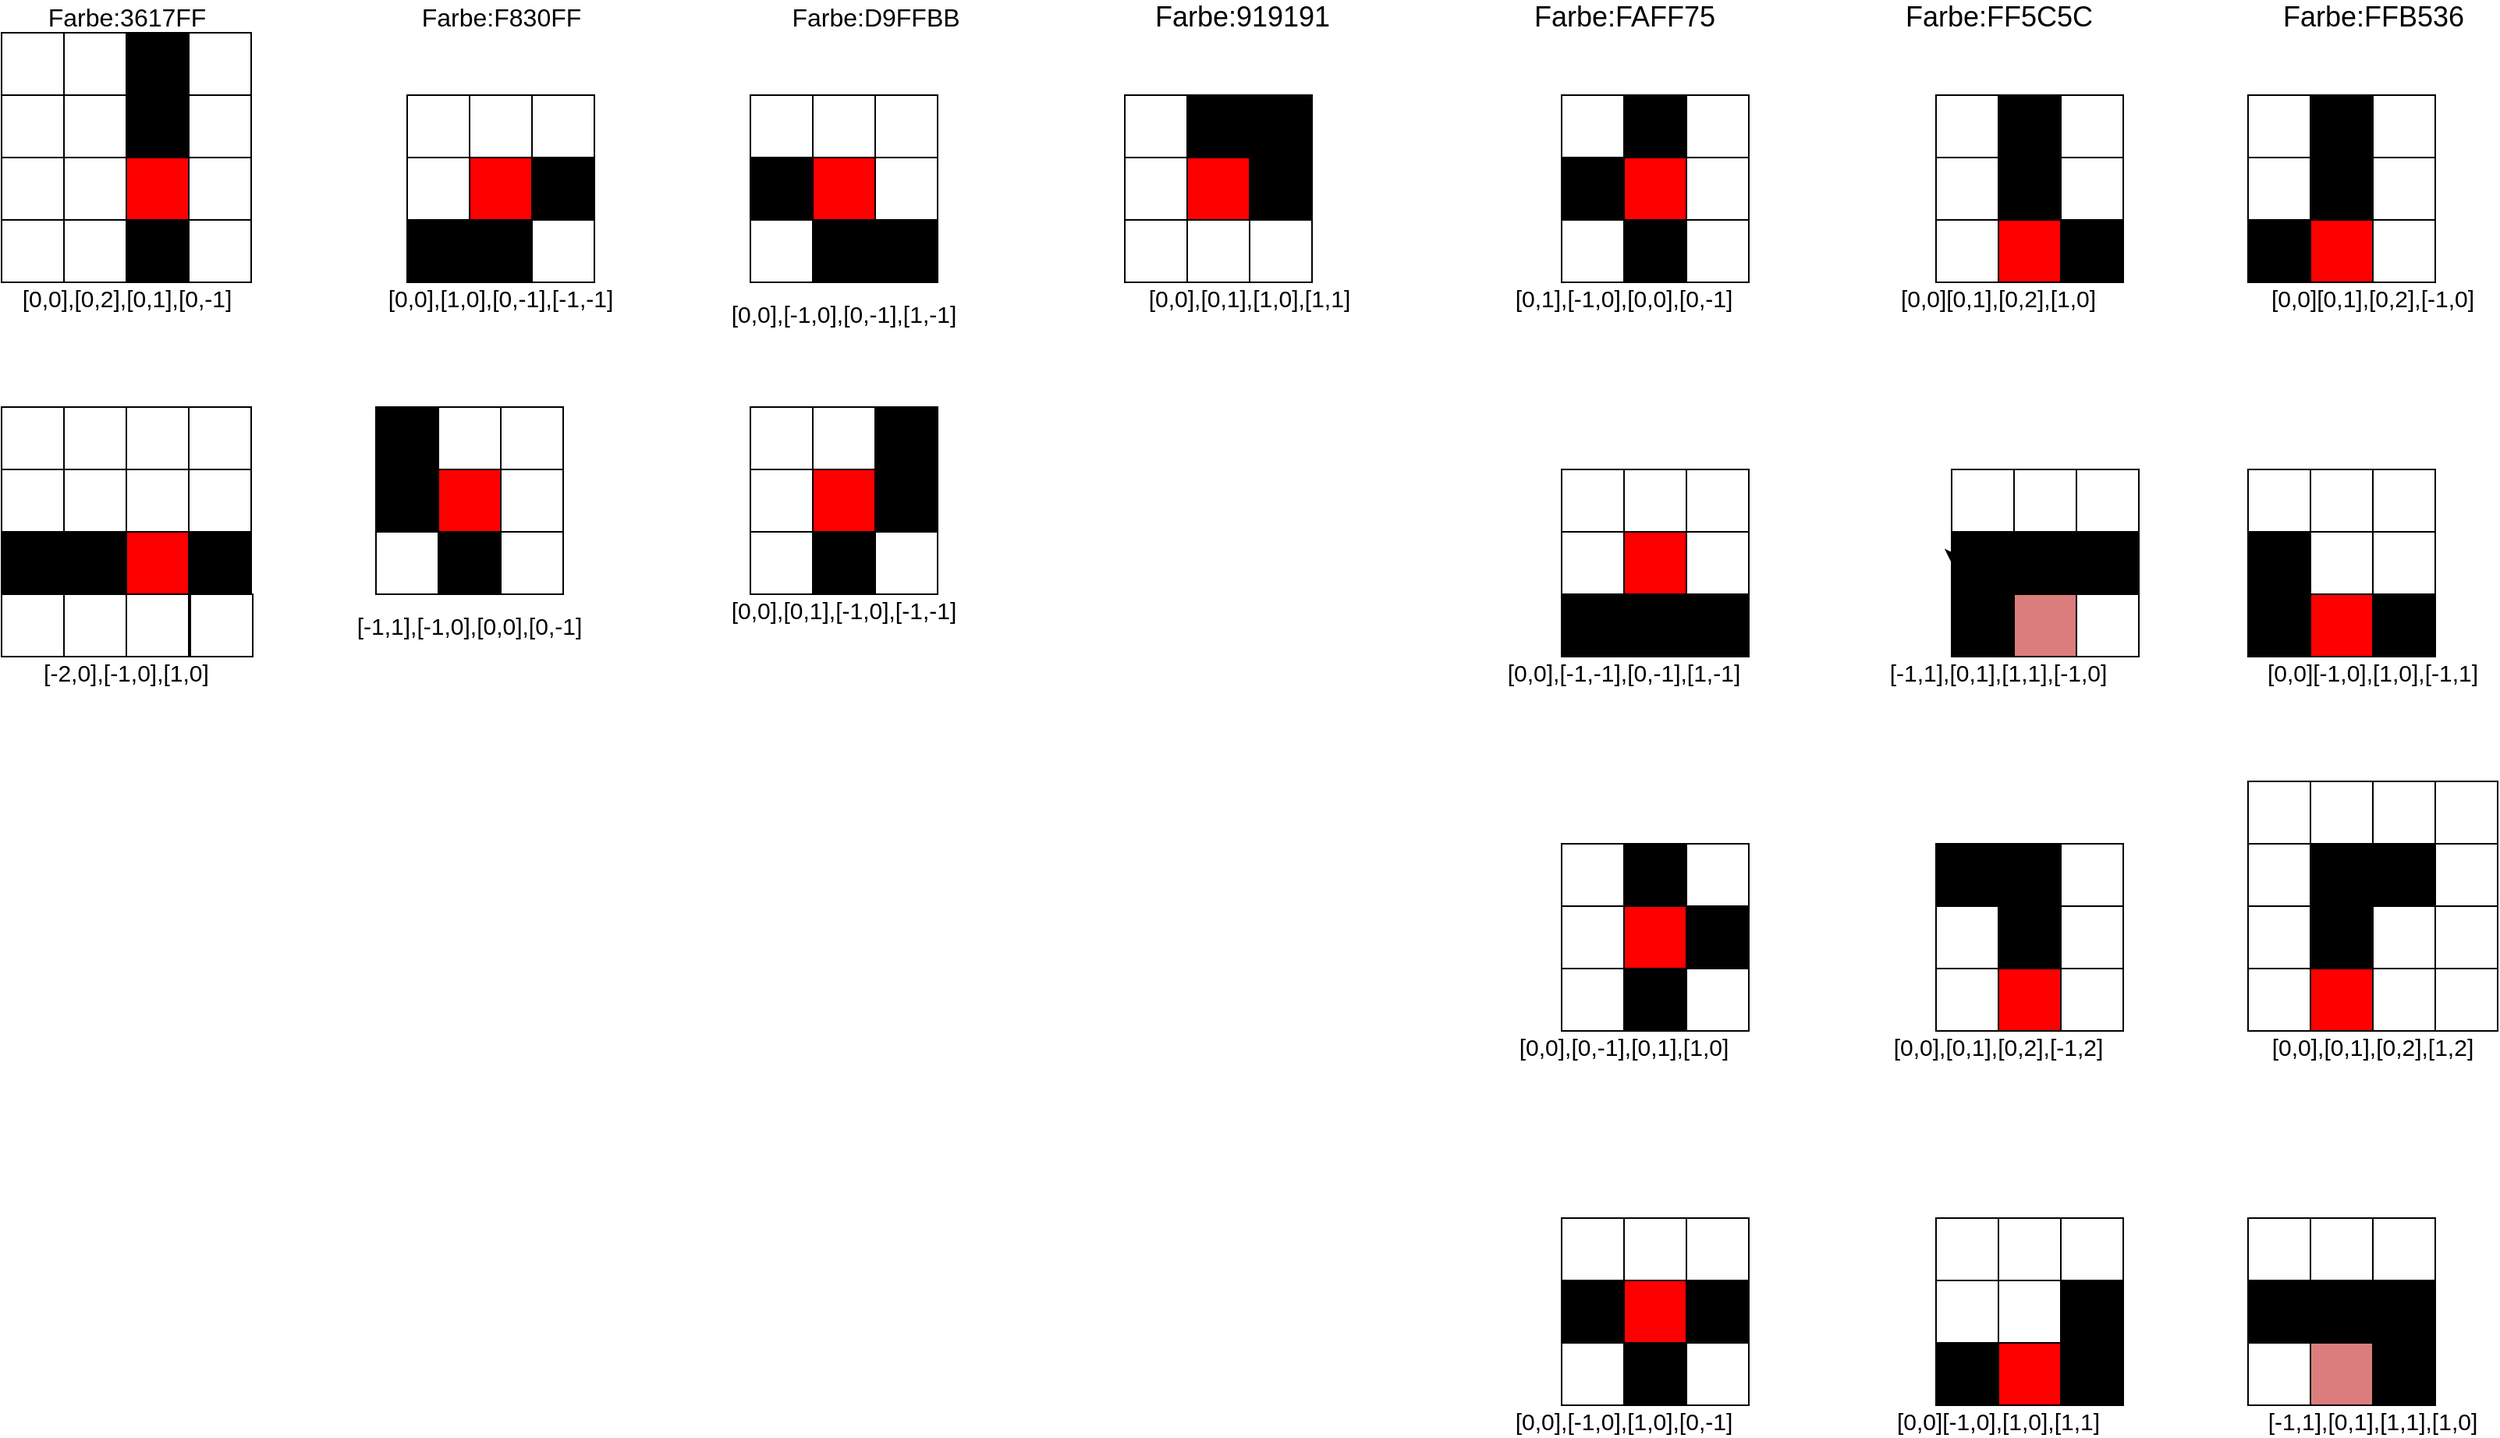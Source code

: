 <mxfile>
    <diagram id="8za0nLAmrxZXABzUQAol" name="Seite-1">
        <mxGraphModel dx="564" dy="971" grid="1" gridSize="10" guides="1" tooltips="1" connect="1" arrows="1" fold="1" page="1" pageScale="1" pageWidth="1654" pageHeight="1169" math="0" shadow="0">
            <root>
                <mxCell id="0"/>
                <mxCell id="1" parent="0"/>
                <mxCell id="3" value="" style="whiteSpace=wrap;html=1;aspect=fixed;" parent="1" vertex="1">
                    <mxGeometry x="80" y="40" width="40" height="40" as="geometry"/>
                </mxCell>
                <mxCell id="4" value="" style="whiteSpace=wrap;html=1;aspect=fixed;" parent="1" vertex="1">
                    <mxGeometry x="120" y="40" width="40" height="40" as="geometry"/>
                </mxCell>
                <mxCell id="5" value="" style="whiteSpace=wrap;html=1;aspect=fixed;fillColor=#000000;" parent="1" vertex="1">
                    <mxGeometry x="161" y="40" width="40" height="40" as="geometry"/>
                </mxCell>
                <mxCell id="6" value="" style="whiteSpace=wrap;html=1;aspect=fixed;" parent="1" vertex="1">
                    <mxGeometry x="200" y="40" width="40" height="40" as="geometry"/>
                </mxCell>
                <mxCell id="7" value="" style="whiteSpace=wrap;html=1;aspect=fixed;" parent="1" vertex="1">
                    <mxGeometry x="80" y="80" width="40" height="40" as="geometry"/>
                </mxCell>
                <mxCell id="8" value="" style="whiteSpace=wrap;html=1;aspect=fixed;" parent="1" vertex="1">
                    <mxGeometry x="120" y="80" width="40" height="40" as="geometry"/>
                </mxCell>
                <mxCell id="9" value="" style="whiteSpace=wrap;html=1;aspect=fixed;fillColor=#000000;" parent="1" vertex="1">
                    <mxGeometry x="160" y="80" width="40" height="40" as="geometry"/>
                </mxCell>
                <mxCell id="10" value="" style="whiteSpace=wrap;html=1;aspect=fixed;" parent="1" vertex="1">
                    <mxGeometry x="200" y="80" width="40" height="40" as="geometry"/>
                </mxCell>
                <mxCell id="11" value="" style="whiteSpace=wrap;html=1;aspect=fixed;" parent="1" vertex="1">
                    <mxGeometry x="80" y="120" width="40" height="40" as="geometry"/>
                </mxCell>
                <mxCell id="12" value="" style="whiteSpace=wrap;html=1;aspect=fixed;" parent="1" vertex="1">
                    <mxGeometry x="120" y="120" width="40" height="40" as="geometry"/>
                </mxCell>
                <mxCell id="13" value="" style="whiteSpace=wrap;html=1;aspect=fixed;fillColor=#000000;" parent="1" vertex="1">
                    <mxGeometry x="160" y="160" width="40" height="40" as="geometry"/>
                </mxCell>
                <mxCell id="14" value="" style="whiteSpace=wrap;html=1;aspect=fixed;" parent="1" vertex="1">
                    <mxGeometry x="200" y="120" width="40" height="40" as="geometry"/>
                </mxCell>
                <mxCell id="15" value="" style="whiteSpace=wrap;html=1;aspect=fixed;" parent="1" vertex="1">
                    <mxGeometry x="80" y="160" width="40" height="40" as="geometry"/>
                </mxCell>
                <mxCell id="16" value="" style="whiteSpace=wrap;html=1;aspect=fixed;" parent="1" vertex="1">
                    <mxGeometry x="120" y="160" width="40" height="40" as="geometry"/>
                </mxCell>
                <mxCell id="17" value="" style="whiteSpace=wrap;html=1;aspect=fixed;fillColor=#FF0000;" parent="1" vertex="1">
                    <mxGeometry x="160" y="120" width="40" height="40" as="geometry"/>
                </mxCell>
                <mxCell id="18" value="" style="whiteSpace=wrap;html=1;aspect=fixed;" parent="1" vertex="1">
                    <mxGeometry x="200" y="160" width="40" height="40" as="geometry"/>
                </mxCell>
                <mxCell id="19" value="" style="whiteSpace=wrap;html=1;aspect=fixed;" parent="1" vertex="1">
                    <mxGeometry x="80" y="280" width="40" height="40" as="geometry"/>
                </mxCell>
                <mxCell id="20" value="" style="whiteSpace=wrap;html=1;aspect=fixed;" parent="1" vertex="1">
                    <mxGeometry x="120" y="280" width="40" height="40" as="geometry"/>
                </mxCell>
                <mxCell id="21" value="" style="whiteSpace=wrap;html=1;aspect=fixed;" parent="1" vertex="1">
                    <mxGeometry x="160" y="280" width="40" height="40" as="geometry"/>
                </mxCell>
                <mxCell id="22" value="" style="whiteSpace=wrap;html=1;aspect=fixed;" parent="1" vertex="1">
                    <mxGeometry x="200" y="280" width="40" height="40" as="geometry"/>
                </mxCell>
                <mxCell id="23" value="" style="whiteSpace=wrap;html=1;aspect=fixed;" parent="1" vertex="1">
                    <mxGeometry x="80" y="320" width="40" height="40" as="geometry"/>
                </mxCell>
                <mxCell id="24" value="" style="whiteSpace=wrap;html=1;aspect=fixed;" parent="1" vertex="1">
                    <mxGeometry x="120" y="320" width="40" height="40" as="geometry"/>
                </mxCell>
                <mxCell id="25" value="" style="whiteSpace=wrap;html=1;aspect=fixed;" parent="1" vertex="1">
                    <mxGeometry x="160" y="320" width="40" height="40" as="geometry"/>
                </mxCell>
                <mxCell id="26" value="" style="whiteSpace=wrap;html=1;aspect=fixed;" parent="1" vertex="1">
                    <mxGeometry x="200" y="320" width="40" height="40" as="geometry"/>
                </mxCell>
                <mxCell id="27" value="" style="whiteSpace=wrap;html=1;aspect=fixed;" parent="1" vertex="1">
                    <mxGeometry x="80" y="360" width="40" height="40" as="geometry"/>
                </mxCell>
                <mxCell id="28" value="" style="whiteSpace=wrap;html=1;aspect=fixed;" parent="1" vertex="1">
                    <mxGeometry x="120" y="360" width="40" height="40" as="geometry"/>
                </mxCell>
                <mxCell id="29" value="" style="whiteSpace=wrap;html=1;aspect=fixed;" parent="1" vertex="1">
                    <mxGeometry x="160" y="360" width="40" height="40" as="geometry"/>
                </mxCell>
                <mxCell id="30" value="" style="whiteSpace=wrap;html=1;aspect=fixed;" parent="1" vertex="1">
                    <mxGeometry x="200" y="360" width="40" height="40" as="geometry"/>
                </mxCell>
                <mxCell id="31" value="" style="whiteSpace=wrap;html=1;aspect=fixed;" parent="1" vertex="1">
                    <mxGeometry x="80" y="400" width="40" height="40" as="geometry"/>
                </mxCell>
                <mxCell id="32" value="" style="whiteSpace=wrap;html=1;aspect=fixed;" parent="1" vertex="1">
                    <mxGeometry x="120" y="400" width="40" height="40" as="geometry"/>
                </mxCell>
                <mxCell id="33" value="" style="whiteSpace=wrap;html=1;aspect=fixed;" parent="1" vertex="1">
                    <mxGeometry x="160" y="400" width="40" height="40" as="geometry"/>
                </mxCell>
                <mxCell id="34" value="" style="whiteSpace=wrap;html=1;aspect=fixed;" parent="1" vertex="1">
                    <mxGeometry x="201" y="400" width="40" height="40" as="geometry"/>
                </mxCell>
                <mxCell id="67" value="[0,0],[0,2],[0,1],[0,-1]" style="text;html=1;strokeColor=none;fillColor=none;align=center;verticalAlign=middle;whiteSpace=wrap;rounded=0;fontSize=15;" parent="1" vertex="1">
                    <mxGeometry x="80" y="200" width="161" height="20" as="geometry"/>
                </mxCell>
                <mxCell id="68" value="[-2,0],[-1,0],[1,0]" style="text;html=1;strokeColor=none;fillColor=none;align=center;verticalAlign=middle;whiteSpace=wrap;rounded=0;fontSize=15;" parent="1" vertex="1">
                    <mxGeometry x="80" y="440" width="160" height="20" as="geometry"/>
                </mxCell>
                <mxCell id="75" value="" style="whiteSpace=wrap;html=1;aspect=fixed;fillColor=#000000;" parent="1" vertex="1">
                    <mxGeometry x="360" y="360" width="40" height="40" as="geometry"/>
                </mxCell>
                <mxCell id="80" value="" style="whiteSpace=wrap;html=1;aspect=fixed;fillColor=#000000;" parent="1" vertex="1">
                    <mxGeometry x="320" y="320" width="40" height="40" as="geometry"/>
                </mxCell>
                <mxCell id="82" value="" style="whiteSpace=wrap;html=1;aspect=fixed;fillColor=#FF0000;" parent="1" vertex="1">
                    <mxGeometry x="360" y="320" width="40" height="40" as="geometry"/>
                </mxCell>
                <mxCell id="83" value="" style="whiteSpace=wrap;html=1;aspect=fixed;fillColor=#000000;" parent="1" vertex="1">
                    <mxGeometry x="320" y="280" width="40" height="40" as="geometry"/>
                </mxCell>
                <mxCell id="90" value="" style="whiteSpace=wrap;html=1;aspect=fixed;" parent="1" vertex="1">
                    <mxGeometry x="340" y="80" width="40" height="40" as="geometry"/>
                </mxCell>
                <mxCell id="91" value="" style="whiteSpace=wrap;html=1;aspect=fixed;" parent="1" vertex="1">
                    <mxGeometry x="380" y="80" width="40" height="40" as="geometry"/>
                </mxCell>
                <mxCell id="92" value="" style="whiteSpace=wrap;html=1;aspect=fixed;" parent="1" vertex="1">
                    <mxGeometry x="420" y="80" width="40" height="40" as="geometry"/>
                </mxCell>
                <mxCell id="94" value="" style="whiteSpace=wrap;html=1;aspect=fixed;" parent="1" vertex="1">
                    <mxGeometry x="340" y="120" width="40" height="40" as="geometry"/>
                </mxCell>
                <mxCell id="95" value="" style="whiteSpace=wrap;html=1;aspect=fixed;fillColor=#000000;" parent="1" vertex="1">
                    <mxGeometry x="380" y="160" width="40" height="40" as="geometry"/>
                </mxCell>
                <mxCell id="96" value="" style="whiteSpace=wrap;html=1;aspect=fixed;fillColor=#000000;" parent="1" vertex="1">
                    <mxGeometry x="420" y="120" width="40" height="40" as="geometry"/>
                </mxCell>
                <mxCell id="98" value="" style="whiteSpace=wrap;html=1;aspect=fixed;fillColor=#000000;" parent="1" vertex="1">
                    <mxGeometry x="340" y="160" width="40" height="40" as="geometry"/>
                </mxCell>
                <mxCell id="99" value="" style="whiteSpace=wrap;html=1;aspect=fixed;fillColor=#FF0000;" parent="1" vertex="1">
                    <mxGeometry x="380" y="120" width="40" height="40" as="geometry"/>
                </mxCell>
                <mxCell id="100" value="" style="whiteSpace=wrap;html=1;aspect=fixed;" parent="1" vertex="1">
                    <mxGeometry x="420" y="160" width="40" height="40" as="geometry"/>
                </mxCell>
                <mxCell id="133" value="[-1,1],[-1,0],[0,0],[0,-1]" style="text;html=1;strokeColor=none;fillColor=none;align=center;verticalAlign=middle;whiteSpace=wrap;rounded=0;fontSize=15;" parent="1" vertex="1">
                    <mxGeometry x="300" y="410" width="160" height="20" as="geometry"/>
                </mxCell>
                <mxCell id="134" value="[0,0],[1,0],[0,-1],[-1,-1]" style="text;html=1;strokeColor=none;fillColor=none;align=center;verticalAlign=middle;whiteSpace=wrap;rounded=0;fontSize=15;" parent="1" vertex="1">
                    <mxGeometry x="320" y="200" width="160" height="20" as="geometry"/>
                </mxCell>
                <mxCell id="139" value="" style="whiteSpace=wrap;html=1;aspect=fixed;" parent="1" vertex="1">
                    <mxGeometry x="600" y="280" width="40" height="40" as="geometry"/>
                </mxCell>
                <mxCell id="141" value="" style="whiteSpace=wrap;html=1;aspect=fixed;fillColor=#000000;" parent="1" vertex="1">
                    <mxGeometry x="640" y="280" width="40" height="40" as="geometry"/>
                </mxCell>
                <mxCell id="143" value="" style="whiteSpace=wrap;html=1;aspect=fixed;" parent="1" vertex="1">
                    <mxGeometry x="560" y="280" width="40" height="40" as="geometry"/>
                </mxCell>
                <mxCell id="146" value="" style="whiteSpace=wrap;html=1;aspect=fixed;fillColor=#000000;" parent="1" vertex="1">
                    <mxGeometry x="640" y="320" width="40" height="40" as="geometry"/>
                </mxCell>
                <mxCell id="147" value="" style="whiteSpace=wrap;html=1;aspect=fixed;" parent="1" vertex="1">
                    <mxGeometry x="640" y="360" width="40" height="40" as="geometry"/>
                </mxCell>
                <mxCell id="148" value="" style="whiteSpace=wrap;html=1;aspect=fixed;fillColor=#FF0000;" parent="1" vertex="1">
                    <mxGeometry x="600" y="320" width="40" height="40" as="geometry"/>
                </mxCell>
                <mxCell id="149" value="" style="whiteSpace=wrap;html=1;aspect=fixed;fillColor=#000000;" parent="1" vertex="1">
                    <mxGeometry x="600" y="360" width="40" height="40" as="geometry"/>
                </mxCell>
                <mxCell id="150" value="" style="whiteSpace=wrap;html=1;aspect=fixed;" parent="1" vertex="1">
                    <mxGeometry x="560" y="320" width="40" height="40" as="geometry"/>
                </mxCell>
                <mxCell id="156" value="" style="whiteSpace=wrap;html=1;aspect=fixed;" parent="1" vertex="1">
                    <mxGeometry x="600" y="80" width="40" height="40" as="geometry"/>
                </mxCell>
                <mxCell id="157" value="" style="whiteSpace=wrap;html=1;aspect=fixed;" parent="1" vertex="1">
                    <mxGeometry x="640" y="80" width="40" height="40" as="geometry"/>
                </mxCell>
                <mxCell id="160" value="" style="whiteSpace=wrap;html=1;aspect=fixed;" parent="1" vertex="1">
                    <mxGeometry x="640" y="120" width="40" height="40" as="geometry"/>
                </mxCell>
                <mxCell id="161" value="" style="whiteSpace=wrap;html=1;aspect=fixed;fillColor=#000000;" parent="1" vertex="1">
                    <mxGeometry x="600" y="160" width="40" height="40" as="geometry"/>
                </mxCell>
                <mxCell id="162" value="" style="whiteSpace=wrap;html=1;aspect=fixed;fillColor=#000000;" parent="1" vertex="1">
                    <mxGeometry x="560" y="120" width="40" height="40" as="geometry"/>
                </mxCell>
                <mxCell id="163" value="" style="whiteSpace=wrap;html=1;aspect=fixed;" parent="1" vertex="1">
                    <mxGeometry x="560" y="160" width="40" height="40" as="geometry"/>
                </mxCell>
                <mxCell id="164" value="" style="whiteSpace=wrap;html=1;aspect=fixed;fillColor=#000000;" parent="1" vertex="1">
                    <mxGeometry x="640" y="160" width="40" height="40" as="geometry"/>
                </mxCell>
                <mxCell id="165" value="" style="whiteSpace=wrap;html=1;aspect=fixed;fillColor=#FF0000;" parent="1" vertex="1">
                    <mxGeometry x="600" y="120" width="40" height="40" as="geometry"/>
                </mxCell>
                <mxCell id="199" value="[0,0],[0,1],[-1,0],[-1,-1]" style="text;html=1;strokeColor=none;fillColor=none;align=center;verticalAlign=middle;whiteSpace=wrap;rounded=0;fontSize=15;" parent="1" vertex="1">
                    <mxGeometry x="540" y="400" width="160" height="20" as="geometry"/>
                </mxCell>
                <mxCell id="200" value="[0,0],[-1,0],[0,-1],[1,-1]" style="text;html=1;strokeColor=none;fillColor=none;align=center;verticalAlign=middle;whiteSpace=wrap;rounded=0;fontSize=15;" parent="1" vertex="1">
                    <mxGeometry x="540" y="210" width="160" height="20" as="geometry"/>
                </mxCell>
                <mxCell id="205" value="" style="whiteSpace=wrap;html=1;aspect=fixed;" parent="1" vertex="1">
                    <mxGeometry x="800" y="80" width="40" height="40" as="geometry"/>
                </mxCell>
                <mxCell id="207" value="" style="whiteSpace=wrap;html=1;aspect=fixed;fillColor=#000000;" parent="1" vertex="1">
                    <mxGeometry x="880" y="80" width="40" height="40" as="geometry"/>
                </mxCell>
                <mxCell id="209" value="" style="whiteSpace=wrap;html=1;aspect=fixed;" parent="1" vertex="1">
                    <mxGeometry x="800" y="120" width="40" height="40" as="geometry"/>
                </mxCell>
                <mxCell id="211" value="" style="whiteSpace=wrap;html=1;aspect=fixed;" parent="1" vertex="1">
                    <mxGeometry x="840" y="160" width="40" height="40" as="geometry"/>
                </mxCell>
                <mxCell id="212" value="" style="whiteSpace=wrap;html=1;aspect=fixed;fillColor=#000000;" parent="1" vertex="1">
                    <mxGeometry x="880" y="120" width="40" height="40" as="geometry"/>
                </mxCell>
                <mxCell id="213" value="" style="whiteSpace=wrap;html=1;aspect=fixed;" parent="1" vertex="1">
                    <mxGeometry x="800" y="160" width="40" height="40" as="geometry"/>
                </mxCell>
                <mxCell id="214" value="" style="whiteSpace=wrap;html=1;aspect=fixed;fillColor=#FF0000;" parent="1" vertex="1">
                    <mxGeometry x="840" y="120" width="40" height="40" as="geometry"/>
                </mxCell>
                <mxCell id="215" value="" style="whiteSpace=wrap;html=1;aspect=fixed;fillColor=#000000;" parent="1" vertex="1">
                    <mxGeometry x="840" y="80" width="40" height="40" as="geometry"/>
                </mxCell>
                <mxCell id="216" value="" style="whiteSpace=wrap;html=1;aspect=fixed;" parent="1" vertex="1">
                    <mxGeometry x="880" y="160" width="40" height="40" as="geometry"/>
                </mxCell>
                <mxCell id="265" value="[0,0],[0,1],[1,0],[1,1]" style="text;html=1;strokeColor=none;fillColor=none;align=center;verticalAlign=middle;whiteSpace=wrap;rounded=0;fontSize=15;" parent="1" vertex="1">
                    <mxGeometry x="800" y="200" width="160" height="20" as="geometry"/>
                </mxCell>
                <mxCell id="271" value="" style="whiteSpace=wrap;html=1;aspect=fixed;" parent="1" vertex="1">
                    <mxGeometry x="1080" y="80" width="40" height="40" as="geometry"/>
                </mxCell>
                <mxCell id="272" value="" style="whiteSpace=wrap;html=1;aspect=fixed;fillColor=#000000;" parent="1" vertex="1">
                    <mxGeometry x="1120" y="80" width="40" height="40" as="geometry"/>
                </mxCell>
                <mxCell id="273" value="" style="whiteSpace=wrap;html=1;aspect=fixed;" parent="1" vertex="1">
                    <mxGeometry x="1160" y="80" width="40" height="40" as="geometry"/>
                </mxCell>
                <mxCell id="275" value="" style="whiteSpace=wrap;html=1;aspect=fixed;" parent="1" vertex="1">
                    <mxGeometry x="1160" y="160" width="40" height="40" as="geometry"/>
                </mxCell>
                <mxCell id="276" value="" style="whiteSpace=wrap;html=1;aspect=fixed;" parent="1" vertex="1">
                    <mxGeometry x="1080" y="160" width="40" height="40" as="geometry"/>
                </mxCell>
                <mxCell id="277" value="" style="whiteSpace=wrap;html=1;aspect=fixed;fillColor=#000000;" parent="1" vertex="1">
                    <mxGeometry x="1080" y="120" width="40" height="40" as="geometry"/>
                </mxCell>
                <mxCell id="279" value="" style="whiteSpace=wrap;html=1;aspect=fixed;fillColor=#FF0000;" parent="1" vertex="1">
                    <mxGeometry x="1120" y="120" width="40" height="40" as="geometry"/>
                </mxCell>
                <mxCell id="280" value="" style="whiteSpace=wrap;html=1;aspect=fixed;fillColor=#000000;" parent="1" vertex="1">
                    <mxGeometry x="1120" y="160" width="40" height="40" as="geometry"/>
                </mxCell>
                <mxCell id="281" value="" style="whiteSpace=wrap;html=1;aspect=fixed;" parent="1" vertex="1">
                    <mxGeometry x="1160" y="120" width="40" height="40" as="geometry"/>
                </mxCell>
                <mxCell id="287" value="" style="whiteSpace=wrap;html=1;aspect=fixed;" parent="1" vertex="1">
                    <mxGeometry x="1080" y="320" width="40" height="40" as="geometry"/>
                </mxCell>
                <mxCell id="288" value="" style="whiteSpace=wrap;html=1;aspect=fixed;" parent="1" vertex="1">
                    <mxGeometry x="1120" y="320" width="40" height="40" as="geometry"/>
                </mxCell>
                <mxCell id="289" value="" style="whiteSpace=wrap;html=1;aspect=fixed;" parent="1" vertex="1">
                    <mxGeometry x="1160" y="320" width="40" height="40" as="geometry"/>
                </mxCell>
                <mxCell id="291" value="" style="whiteSpace=wrap;html=1;aspect=fixed;" parent="1" vertex="1">
                    <mxGeometry x="1080" y="360" width="40" height="40" as="geometry"/>
                </mxCell>
                <mxCell id="292" value="" style="whiteSpace=wrap;html=1;aspect=fixed;fillColor=#000000;" parent="1" vertex="1">
                    <mxGeometry x="1120" y="400" width="40" height="40" as="geometry"/>
                </mxCell>
                <mxCell id="293" value="" style="whiteSpace=wrap;html=1;aspect=fixed;fillColor=#000000;" parent="1" vertex="1">
                    <mxGeometry x="1160" y="400" width="40" height="40" as="geometry"/>
                </mxCell>
                <mxCell id="295" value="" style="whiteSpace=wrap;html=1;aspect=fixed;fillColor=#000000;" parent="1" vertex="1">
                    <mxGeometry x="1080" y="400" width="40" height="40" as="geometry"/>
                </mxCell>
                <mxCell id="296" value="" style="whiteSpace=wrap;html=1;aspect=fixed;fillColor=#FF0000;" parent="1" vertex="1">
                    <mxGeometry x="1120" y="360" width="40" height="40" as="geometry"/>
                </mxCell>
                <mxCell id="297" value="" style="whiteSpace=wrap;html=1;aspect=fixed;" parent="1" vertex="1">
                    <mxGeometry x="1160" y="360" width="40" height="40" as="geometry"/>
                </mxCell>
                <mxCell id="319" value="" style="whiteSpace=wrap;html=1;aspect=fixed;" parent="1" vertex="1">
                    <mxGeometry x="1080" y="560" width="40" height="40" as="geometry"/>
                </mxCell>
                <mxCell id="320" value="" style="whiteSpace=wrap;html=1;aspect=fixed;fillColor=#000000;" parent="1" vertex="1">
                    <mxGeometry x="1120" y="560" width="40" height="40" as="geometry"/>
                </mxCell>
                <mxCell id="321" value="" style="whiteSpace=wrap;html=1;aspect=fixed;" parent="1" vertex="1">
                    <mxGeometry x="1160" y="560" width="40" height="40" as="geometry"/>
                </mxCell>
                <mxCell id="323" value="" style="whiteSpace=wrap;html=1;aspect=fixed;" parent="1" vertex="1">
                    <mxGeometry x="1080" y="600" width="40" height="40" as="geometry"/>
                </mxCell>
                <mxCell id="324" value="" style="whiteSpace=wrap;html=1;aspect=fixed;fillColor=#FF0000;" parent="1" vertex="1">
                    <mxGeometry x="1120" y="600" width="40" height="40" as="geometry"/>
                </mxCell>
                <mxCell id="325" value="" style="whiteSpace=wrap;html=1;aspect=fixed;fillColor=#000000;" parent="1" vertex="1">
                    <mxGeometry x="1160" y="600" width="40" height="40" as="geometry"/>
                </mxCell>
                <mxCell id="327" value="" style="whiteSpace=wrap;html=1;aspect=fixed;" parent="1" vertex="1">
                    <mxGeometry x="1080" y="640" width="40" height="40" as="geometry"/>
                </mxCell>
                <mxCell id="328" value="" style="whiteSpace=wrap;html=1;aspect=fixed;fillColor=#000000;" parent="1" vertex="1">
                    <mxGeometry x="1120" y="640" width="40" height="40" as="geometry"/>
                </mxCell>
                <mxCell id="329" value="" style="whiteSpace=wrap;html=1;aspect=fixed;" parent="1" vertex="1">
                    <mxGeometry x="1160" y="640" width="40" height="40" as="geometry"/>
                </mxCell>
                <mxCell id="330" value="[0,1],[-1,0],[0,0],[0,-1]" style="text;html=1;strokeColor=none;fillColor=none;align=center;verticalAlign=middle;whiteSpace=wrap;rounded=0;fontSize=15;" parent="1" vertex="1">
                    <mxGeometry x="1040" y="200" width="160" height="20" as="geometry"/>
                </mxCell>
                <mxCell id="331" value="[0,0],[-1,-1],[0,-1],[1,-1]" style="text;html=1;strokeColor=none;fillColor=none;align=center;verticalAlign=middle;whiteSpace=wrap;rounded=0;fontSize=15;" parent="1" vertex="1">
                    <mxGeometry x="1040" y="440" width="160" height="20" as="geometry"/>
                </mxCell>
                <mxCell id="337" value="" style="whiteSpace=wrap;html=1;aspect=fixed;" parent="1" vertex="1">
                    <mxGeometry x="1320" y="80" width="40" height="40" as="geometry"/>
                </mxCell>
                <mxCell id="338" value="" style="whiteSpace=wrap;html=1;aspect=fixed;fillColor=#000000;" parent="1" vertex="1">
                    <mxGeometry x="1360" y="80" width="40" height="40" as="geometry"/>
                </mxCell>
                <mxCell id="339" value="" style="whiteSpace=wrap;html=1;aspect=fixed;" parent="1" vertex="1">
                    <mxGeometry x="1400" y="80" width="40" height="40" as="geometry"/>
                </mxCell>
                <mxCell id="341" value="" style="whiteSpace=wrap;html=1;aspect=fixed;" parent="1" vertex="1">
                    <mxGeometry x="1320" y="120" width="40" height="40" as="geometry"/>
                </mxCell>
                <mxCell id="342" value="" style="whiteSpace=wrap;html=1;aspect=fixed;" parent="1" vertex="1">
                    <mxGeometry x="1320" y="160" width="40" height="40" as="geometry"/>
                </mxCell>
                <mxCell id="343" value="" style="whiteSpace=wrap;html=1;aspect=fixed;fillColor=#000000;" parent="1" vertex="1">
                    <mxGeometry x="1360" y="120" width="40" height="40" as="geometry"/>
                </mxCell>
                <mxCell id="345" value="" style="whiteSpace=wrap;html=1;aspect=fixed;fillColor=#FF0000;" parent="1" vertex="1">
                    <mxGeometry x="1360" y="160" width="40" height="40" as="geometry"/>
                </mxCell>
                <mxCell id="346" value="" style="whiteSpace=wrap;html=1;aspect=fixed;fillColor=#000000;" parent="1" vertex="1">
                    <mxGeometry x="1400" y="160" width="40" height="40" as="geometry"/>
                </mxCell>
                <mxCell id="347" value="" style="whiteSpace=wrap;html=1;aspect=fixed;direction=south;" parent="1" vertex="1">
                    <mxGeometry x="1400" y="120" width="40" height="40" as="geometry"/>
                </mxCell>
                <mxCell id="369" value="" style="whiteSpace=wrap;html=1;aspect=fixed;fillColor=#000000;" parent="1" vertex="1">
                    <mxGeometry x="1320" y="560" width="40" height="40" as="geometry"/>
                </mxCell>
                <mxCell id="370" value="" style="whiteSpace=wrap;html=1;aspect=fixed;fillColor=#000000;" parent="1" vertex="1">
                    <mxGeometry x="1360" y="560" width="40" height="40" as="geometry"/>
                </mxCell>
                <mxCell id="371" value="" style="whiteSpace=wrap;html=1;aspect=fixed;" parent="1" vertex="1">
                    <mxGeometry x="1400" y="560" width="40" height="40" as="geometry"/>
                </mxCell>
                <mxCell id="373" value="" style="whiteSpace=wrap;html=1;aspect=fixed;" parent="1" vertex="1">
                    <mxGeometry x="1320" y="600" width="40" height="40" as="geometry"/>
                </mxCell>
                <mxCell id="374" value="" style="whiteSpace=wrap;html=1;aspect=fixed;fillColor=#000000;" parent="1" vertex="1">
                    <mxGeometry x="1360" y="600" width="40" height="40" as="geometry"/>
                </mxCell>
                <mxCell id="375" value="" style="whiteSpace=wrap;html=1;aspect=fixed;" parent="1" vertex="1">
                    <mxGeometry x="1400" y="600" width="40" height="40" as="geometry"/>
                </mxCell>
                <mxCell id="377" value="" style="whiteSpace=wrap;html=1;aspect=fixed;" parent="1" vertex="1">
                    <mxGeometry x="1320" y="640" width="40" height="40" as="geometry"/>
                </mxCell>
                <mxCell id="378" value="" style="whiteSpace=wrap;html=1;aspect=fixed;fillColor=#FF0000;" parent="1" vertex="1">
                    <mxGeometry x="1360" y="640" width="40" height="40" as="geometry"/>
                </mxCell>
                <mxCell id="379" value="" style="whiteSpace=wrap;html=1;aspect=fixed;" parent="1" vertex="1">
                    <mxGeometry x="1400" y="640" width="40" height="40" as="geometry"/>
                </mxCell>
                <mxCell id="385" value="" style="whiteSpace=wrap;html=1;aspect=fixed;" parent="1" vertex="1">
                    <mxGeometry x="1330" y="320" width="40" height="40" as="geometry"/>
                </mxCell>
                <mxCell id="386" value="" style="whiteSpace=wrap;html=1;aspect=fixed;" parent="1" vertex="1">
                    <mxGeometry x="1370" y="320" width="40" height="40" as="geometry"/>
                </mxCell>
                <mxCell id="387" value="" style="whiteSpace=wrap;html=1;aspect=fixed;" parent="1" vertex="1">
                    <mxGeometry x="1410" y="320" width="40" height="40" as="geometry"/>
                </mxCell>
                <mxCell id="390" value="" style="whiteSpace=wrap;html=1;aspect=fixed;fillColor=#000000;" parent="1" vertex="1">
                    <mxGeometry x="1330" y="360" width="40" height="40" as="geometry"/>
                </mxCell>
                <mxCell id="391" value="" style="whiteSpace=wrap;html=1;aspect=fixed;fillColor=#000000;" parent="1" vertex="1">
                    <mxGeometry x="1410" y="360" width="40" height="40" as="geometry"/>
                </mxCell>
                <mxCell id="393" value="" style="whiteSpace=wrap;html=1;aspect=fixed;fillColor=#000000;" parent="1" vertex="1">
                    <mxGeometry x="1330" y="400" width="40" height="40" as="geometry"/>
                </mxCell>
                <mxCell id="394" value="" style="whiteSpace=wrap;html=1;aspect=fixed;fillColor=#DB7D7D;" parent="1" vertex="1">
                    <mxGeometry x="1370" y="400" width="40" height="40" as="geometry"/>
                </mxCell>
                <mxCell id="395" value="" style="whiteSpace=wrap;html=1;aspect=fixed;" parent="1" vertex="1">
                    <mxGeometry x="1410" y="400" width="40" height="40" as="geometry"/>
                </mxCell>
                <mxCell id="396" value="[0,0][0,1],[0,2],[1,0]" style="text;html=1;strokeColor=none;fillColor=none;align=center;verticalAlign=middle;whiteSpace=wrap;rounded=0;fontSize=15;" parent="1" vertex="1">
                    <mxGeometry x="1280" y="200" width="160" height="20" as="geometry"/>
                </mxCell>
                <mxCell id="402" value="" style="whiteSpace=wrap;html=1;aspect=fixed;" parent="1" vertex="1">
                    <mxGeometry x="1520" y="80" width="40" height="40" as="geometry"/>
                </mxCell>
                <mxCell id="403" value="" style="whiteSpace=wrap;html=1;aspect=fixed;" parent="1" vertex="1">
                    <mxGeometry x="1600" y="80" width="40" height="40" as="geometry"/>
                </mxCell>
                <mxCell id="404" value="" style="whiteSpace=wrap;html=1;aspect=fixed;fillColor=#000000;" parent="1" vertex="1">
                    <mxGeometry x="1560" y="80" width="40" height="40" as="geometry"/>
                </mxCell>
                <mxCell id="406" value="" style="whiteSpace=wrap;html=1;aspect=fixed;" parent="1" vertex="1">
                    <mxGeometry x="1520" y="120" width="40" height="40" as="geometry"/>
                </mxCell>
                <mxCell id="407" value="" style="whiteSpace=wrap;html=1;aspect=fixed;" parent="1" vertex="1">
                    <mxGeometry x="1600" y="120" width="40" height="40" as="geometry"/>
                </mxCell>
                <mxCell id="409" value="" style="whiteSpace=wrap;html=1;aspect=fixed;fillColor=#000000;" parent="1" vertex="1">
                    <mxGeometry x="1560" y="120" width="40" height="40" as="geometry"/>
                </mxCell>
                <mxCell id="411" value="" style="whiteSpace=wrap;html=1;aspect=fixed;fillColor=#FF0000;" parent="1" vertex="1">
                    <mxGeometry x="1560" y="160" width="40" height="40" as="geometry"/>
                </mxCell>
                <mxCell id="412" value="" style="whiteSpace=wrap;html=1;aspect=fixed;fillColor=#000000;" parent="1" vertex="1">
                    <mxGeometry x="1520" y="160" width="40" height="40" as="geometry"/>
                </mxCell>
                <mxCell id="413" value="" style="whiteSpace=wrap;html=1;aspect=fixed;" parent="1" vertex="1">
                    <mxGeometry x="1600" y="160" width="40" height="40" as="geometry"/>
                </mxCell>
                <mxCell id="418" value="" style="whiteSpace=wrap;html=1;aspect=fixed;" parent="1" vertex="1">
                    <mxGeometry x="1520" y="320" width="40" height="40" as="geometry"/>
                </mxCell>
                <mxCell id="419" value="" style="whiteSpace=wrap;html=1;aspect=fixed;" parent="1" vertex="1">
                    <mxGeometry x="1560" y="320" width="40" height="40" as="geometry"/>
                </mxCell>
                <mxCell id="420" value="" style="whiteSpace=wrap;html=1;aspect=fixed;" parent="1" vertex="1">
                    <mxGeometry x="1600" y="320" width="40" height="40" as="geometry"/>
                </mxCell>
                <mxCell id="423" value="" style="whiteSpace=wrap;html=1;aspect=fixed;" parent="1" vertex="1">
                    <mxGeometry x="1560" y="360" width="40" height="40" as="geometry"/>
                </mxCell>
                <mxCell id="424" value="" style="whiteSpace=wrap;html=1;aspect=fixed;fillColor=#000000;" parent="1" vertex="1">
                    <mxGeometry x="1520" y="400" width="40" height="40" as="geometry"/>
                </mxCell>
                <mxCell id="425" value="" style="whiteSpace=wrap;html=1;aspect=fixed;fillColor=#000000;" parent="1" vertex="1">
                    <mxGeometry x="1520" y="360" width="40" height="40" as="geometry"/>
                </mxCell>
                <mxCell id="426" value="" style="whiteSpace=wrap;html=1;aspect=fixed;" parent="1" vertex="1">
                    <mxGeometry x="1600" y="360" width="40" height="40" as="geometry"/>
                </mxCell>
                <mxCell id="427" value="" style="whiteSpace=wrap;html=1;aspect=fixed;fillColor=#000000;" parent="1" vertex="1">
                    <mxGeometry x="1600" y="400" width="40" height="40" as="geometry"/>
                </mxCell>
                <mxCell id="428" value="" style="whiteSpace=wrap;html=1;aspect=fixed;fillColor=#FF0000;" parent="1" vertex="1">
                    <mxGeometry x="1560" y="400" width="40" height="40" as="geometry"/>
                </mxCell>
                <mxCell id="430" value="" style="whiteSpace=wrap;html=1;aspect=fixed;" parent="1" vertex="1">
                    <mxGeometry x="1520" y="520" width="40" height="40" as="geometry"/>
                </mxCell>
                <mxCell id="431" value="" style="whiteSpace=wrap;html=1;aspect=fixed;" parent="1" vertex="1">
                    <mxGeometry x="1560" y="520" width="40" height="40" as="geometry"/>
                </mxCell>
                <mxCell id="432" value="" style="whiteSpace=wrap;html=1;aspect=fixed;" parent="1" vertex="1">
                    <mxGeometry x="1600" y="520" width="40" height="40" as="geometry"/>
                </mxCell>
                <mxCell id="433" value="" style="whiteSpace=wrap;html=1;aspect=fixed;" parent="1" vertex="1">
                    <mxGeometry x="1640" y="520" width="40" height="40" as="geometry"/>
                </mxCell>
                <mxCell id="434" value="" style="whiteSpace=wrap;html=1;aspect=fixed;" parent="1" vertex="1">
                    <mxGeometry x="1520" y="560" width="40" height="40" as="geometry"/>
                </mxCell>
                <mxCell id="435" value="" style="whiteSpace=wrap;html=1;aspect=fixed;fillColor=#000000;" parent="1" vertex="1">
                    <mxGeometry x="1560" y="560" width="40" height="40" as="geometry"/>
                </mxCell>
                <mxCell id="436" value="" style="whiteSpace=wrap;html=1;aspect=fixed;fillColor=#000000;" parent="1" vertex="1">
                    <mxGeometry x="1600" y="560" width="40" height="40" as="geometry"/>
                </mxCell>
                <mxCell id="437" value="" style="whiteSpace=wrap;html=1;aspect=fixed;" parent="1" vertex="1">
                    <mxGeometry x="1640" y="560" width="40" height="40" as="geometry"/>
                </mxCell>
                <mxCell id="438" value="" style="whiteSpace=wrap;html=1;aspect=fixed;" parent="1" vertex="1">
                    <mxGeometry x="1520" y="600" width="40" height="40" as="geometry"/>
                </mxCell>
                <mxCell id="439" value="" style="whiteSpace=wrap;html=1;aspect=fixed;fillColor=#000000;" parent="1" vertex="1">
                    <mxGeometry x="1560" y="600" width="40" height="40" as="geometry"/>
                </mxCell>
                <mxCell id="440" value="" style="whiteSpace=wrap;html=1;aspect=fixed;" parent="1" vertex="1">
                    <mxGeometry x="1600" y="600" width="40" height="40" as="geometry"/>
                </mxCell>
                <mxCell id="441" value="" style="whiteSpace=wrap;html=1;aspect=fixed;" parent="1" vertex="1">
                    <mxGeometry x="1640" y="600" width="40" height="40" as="geometry"/>
                </mxCell>
                <mxCell id="442" value="" style="whiteSpace=wrap;html=1;aspect=fixed;" parent="1" vertex="1">
                    <mxGeometry x="1520" y="640" width="40" height="40" as="geometry"/>
                </mxCell>
                <mxCell id="443" value="" style="whiteSpace=wrap;html=1;aspect=fixed;fillColor=#FF0000;" parent="1" vertex="1">
                    <mxGeometry x="1560" y="640" width="40" height="40" as="geometry"/>
                </mxCell>
                <mxCell id="444" value="" style="whiteSpace=wrap;html=1;aspect=fixed;" parent="1" vertex="1">
                    <mxGeometry x="1600" y="640" width="40" height="40" as="geometry"/>
                </mxCell>
                <mxCell id="445" value="" style="whiteSpace=wrap;html=1;aspect=fixed;" parent="1" vertex="1">
                    <mxGeometry x="1640" y="640" width="40" height="40" as="geometry"/>
                </mxCell>
                <mxCell id="450" value="" style="whiteSpace=wrap;html=1;aspect=fixed;" parent="1" vertex="1">
                    <mxGeometry x="1520" y="800" width="40" height="40" as="geometry"/>
                </mxCell>
                <mxCell id="451" value="" style="whiteSpace=wrap;html=1;aspect=fixed;" parent="1" vertex="1">
                    <mxGeometry x="1560" y="800" width="40" height="40" as="geometry"/>
                </mxCell>
                <mxCell id="452" value="" style="whiteSpace=wrap;html=1;aspect=fixed;" parent="1" vertex="1">
                    <mxGeometry x="1600" y="800" width="40" height="40" as="geometry"/>
                </mxCell>
                <mxCell id="455" value="" style="whiteSpace=wrap;html=1;aspect=fixed;fillColor=#DB7D7D;" parent="1" vertex="1">
                    <mxGeometry x="1560" y="880" width="40" height="40" as="geometry"/>
                </mxCell>
                <mxCell id="458" value="" style="whiteSpace=wrap;html=1;aspect=fixed;" parent="1" vertex="1">
                    <mxGeometry x="1520" y="880" width="40" height="40" as="geometry"/>
                </mxCell>
                <mxCell id="460" value="" style="whiteSpace=wrap;html=1;aspect=fixed;fillColor=#000000;" parent="1" vertex="1">
                    <mxGeometry x="1600" y="840" width="40" height="40" as="geometry"/>
                </mxCell>
                <mxCell id="462" value="[0,0][0,1],[0,2],[-1,0]" style="text;html=1;strokeColor=none;fillColor=none;align=center;verticalAlign=middle;whiteSpace=wrap;rounded=0;fontSize=15;" parent="1" vertex="1">
                    <mxGeometry x="1520" y="200" width="160" height="20" as="geometry"/>
                </mxCell>
                <mxCell id="463" value="[0,0][-1,0],[1,0],[-1,1]" style="text;html=1;strokeColor=none;fillColor=none;align=center;verticalAlign=middle;whiteSpace=wrap;rounded=0;fontSize=15;" parent="1" vertex="1">
                    <mxGeometry x="1520" y="440" width="160" height="20" as="geometry"/>
                </mxCell>
                <mxCell id="464" value="" style="whiteSpace=wrap;html=1;aspect=fixed;fillColor=#000000;" parent="1" vertex="1">
                    <mxGeometry x="1520" y="840" width="40" height="40" as="geometry"/>
                </mxCell>
                <mxCell id="465" value="" style="whiteSpace=wrap;html=1;aspect=fixed;fillColor=#000000;" parent="1" vertex="1">
                    <mxGeometry x="1560" y="840" width="40" height="40" as="geometry"/>
                </mxCell>
                <mxCell id="466" value="" style="whiteSpace=wrap;html=1;aspect=fixed;" parent="1" vertex="1">
                    <mxGeometry x="80" y="40" width="40" height="40" as="geometry"/>
                </mxCell>
                <mxCell id="467" value="" style="whiteSpace=wrap;html=1;aspect=fixed;" parent="1" vertex="1">
                    <mxGeometry x="120" y="40" width="40" height="40" as="geometry"/>
                </mxCell>
                <mxCell id="468" value="" style="whiteSpace=wrap;html=1;aspect=fixed;" parent="1" vertex="1">
                    <mxGeometry x="200" y="40" width="40" height="40" as="geometry"/>
                </mxCell>
                <mxCell id="469" value="" style="whiteSpace=wrap;html=1;aspect=fixed;" parent="1" vertex="1">
                    <mxGeometry x="200" y="80" width="40" height="40" as="geometry"/>
                </mxCell>
                <mxCell id="470" value="" style="whiteSpace=wrap;html=1;aspect=fixed;" parent="1" vertex="1">
                    <mxGeometry x="200" y="120" width="40" height="40" as="geometry"/>
                </mxCell>
                <mxCell id="471" value="" style="whiteSpace=wrap;html=1;aspect=fixed;" parent="1" vertex="1">
                    <mxGeometry x="200" y="160" width="40" height="40" as="geometry"/>
                </mxCell>
                <mxCell id="472" value="" style="whiteSpace=wrap;html=1;aspect=fixed;" parent="1" vertex="1">
                    <mxGeometry x="120" y="160" width="40" height="40" as="geometry"/>
                </mxCell>
                <mxCell id="473" value="" style="whiteSpace=wrap;html=1;aspect=fixed;" parent="1" vertex="1">
                    <mxGeometry x="120" y="120" width="40" height="40" as="geometry"/>
                </mxCell>
                <mxCell id="474" value="" style="whiteSpace=wrap;html=1;aspect=fixed;" parent="1" vertex="1">
                    <mxGeometry x="120" y="80" width="40" height="40" as="geometry"/>
                </mxCell>
                <mxCell id="475" value="" style="whiteSpace=wrap;html=1;aspect=fixed;" parent="1" vertex="1">
                    <mxGeometry x="80" y="80" width="40" height="40" as="geometry"/>
                </mxCell>
                <mxCell id="476" value="" style="whiteSpace=wrap;html=1;aspect=fixed;" parent="1" vertex="1">
                    <mxGeometry x="80" y="120" width="40" height="40" as="geometry"/>
                </mxCell>
                <mxCell id="477" value="" style="whiteSpace=wrap;html=1;aspect=fixed;" parent="1" vertex="1">
                    <mxGeometry x="80" y="160" width="40" height="40" as="geometry"/>
                </mxCell>
                <mxCell id="479" value="" style="whiteSpace=wrap;html=1;aspect=fixed;" parent="1" vertex="1">
                    <mxGeometry x="80" y="40" width="40" height="40" as="geometry"/>
                </mxCell>
                <mxCell id="480" value="" style="whiteSpace=wrap;html=1;aspect=fixed;" parent="1" vertex="1">
                    <mxGeometry x="120" y="40" width="40" height="40" as="geometry"/>
                </mxCell>
                <mxCell id="481" value="" style="whiteSpace=wrap;html=1;aspect=fixed;" parent="1" vertex="1">
                    <mxGeometry x="200" y="40" width="40" height="40" as="geometry"/>
                </mxCell>
                <mxCell id="482" value="" style="whiteSpace=wrap;html=1;aspect=fixed;" parent="1" vertex="1">
                    <mxGeometry x="200" y="80" width="40" height="40" as="geometry"/>
                </mxCell>
                <mxCell id="483" value="" style="whiteSpace=wrap;html=1;aspect=fixed;" parent="1" vertex="1">
                    <mxGeometry x="200" y="120" width="40" height="40" as="geometry"/>
                </mxCell>
                <mxCell id="484" value="" style="whiteSpace=wrap;html=1;aspect=fixed;" parent="1" vertex="1">
                    <mxGeometry x="200" y="160" width="40" height="40" as="geometry"/>
                </mxCell>
                <mxCell id="485" value="" style="whiteSpace=wrap;html=1;aspect=fixed;" parent="1" vertex="1">
                    <mxGeometry x="120" y="160" width="40" height="40" as="geometry"/>
                </mxCell>
                <mxCell id="486" value="" style="whiteSpace=wrap;html=1;aspect=fixed;" parent="1" vertex="1">
                    <mxGeometry x="120" y="120" width="40" height="40" as="geometry"/>
                </mxCell>
                <mxCell id="487" value="" style="whiteSpace=wrap;html=1;aspect=fixed;" parent="1" vertex="1">
                    <mxGeometry x="120" y="80" width="40" height="40" as="geometry"/>
                </mxCell>
                <mxCell id="488" value="" style="whiteSpace=wrap;html=1;aspect=fixed;" parent="1" vertex="1">
                    <mxGeometry x="80" y="80" width="40" height="40" as="geometry"/>
                </mxCell>
                <mxCell id="489" value="" style="whiteSpace=wrap;html=1;aspect=fixed;" parent="1" vertex="1">
                    <mxGeometry x="80" y="120" width="40" height="40" as="geometry"/>
                </mxCell>
                <mxCell id="490" value="" style="whiteSpace=wrap;html=1;aspect=fixed;" parent="1" vertex="1">
                    <mxGeometry x="80" y="160" width="40" height="40" as="geometry"/>
                </mxCell>
                <mxCell id="496" value="" style="whiteSpace=wrap;html=1;aspect=fixed;" parent="1" vertex="1">
                    <mxGeometry x="80" y="40" width="40" height="40" as="geometry"/>
                </mxCell>
                <mxCell id="497" value="" style="whiteSpace=wrap;html=1;aspect=fixed;" parent="1" vertex="1">
                    <mxGeometry x="120" y="40" width="40" height="40" as="geometry"/>
                </mxCell>
                <mxCell id="498" value="" style="whiteSpace=wrap;html=1;aspect=fixed;" parent="1" vertex="1">
                    <mxGeometry x="200" y="40" width="40" height="40" as="geometry"/>
                </mxCell>
                <mxCell id="499" value="" style="whiteSpace=wrap;html=1;aspect=fixed;" parent="1" vertex="1">
                    <mxGeometry x="200" y="80" width="40" height="40" as="geometry"/>
                </mxCell>
                <mxCell id="500" value="" style="whiteSpace=wrap;html=1;aspect=fixed;" parent="1" vertex="1">
                    <mxGeometry x="200" y="120" width="40" height="40" as="geometry"/>
                </mxCell>
                <mxCell id="501" value="" style="whiteSpace=wrap;html=1;aspect=fixed;" parent="1" vertex="1">
                    <mxGeometry x="200" y="160" width="40" height="40" as="geometry"/>
                </mxCell>
                <mxCell id="502" value="" style="whiteSpace=wrap;html=1;aspect=fixed;" parent="1" vertex="1">
                    <mxGeometry x="120" y="160" width="40" height="40" as="geometry"/>
                </mxCell>
                <mxCell id="503" value="" style="whiteSpace=wrap;html=1;aspect=fixed;" parent="1" vertex="1">
                    <mxGeometry x="120" y="120" width="40" height="40" as="geometry"/>
                </mxCell>
                <mxCell id="504" value="" style="whiteSpace=wrap;html=1;aspect=fixed;" parent="1" vertex="1">
                    <mxGeometry x="120" y="80" width="40" height="40" as="geometry"/>
                </mxCell>
                <mxCell id="505" value="" style="whiteSpace=wrap;html=1;aspect=fixed;" parent="1" vertex="1">
                    <mxGeometry x="80" y="80" width="40" height="40" as="geometry"/>
                </mxCell>
                <mxCell id="506" value="" style="whiteSpace=wrap;html=1;aspect=fixed;" parent="1" vertex="1">
                    <mxGeometry x="80" y="120" width="40" height="40" as="geometry"/>
                </mxCell>
                <mxCell id="507" value="" style="whiteSpace=wrap;html=1;aspect=fixed;" parent="1" vertex="1">
                    <mxGeometry x="80" y="160" width="40" height="40" as="geometry"/>
                </mxCell>
                <mxCell id="517" value="" style="whiteSpace=wrap;html=1;aspect=fixed;" parent="1" vertex="1">
                    <mxGeometry x="80" y="280" width="40" height="40" as="geometry"/>
                </mxCell>
                <mxCell id="518" value="" style="whiteSpace=wrap;html=1;aspect=fixed;" parent="1" vertex="1">
                    <mxGeometry x="120" y="280" width="40" height="40" as="geometry"/>
                </mxCell>
                <mxCell id="519" value="" style="whiteSpace=wrap;html=1;aspect=fixed;" parent="1" vertex="1">
                    <mxGeometry x="160" y="280" width="40" height="40" as="geometry"/>
                </mxCell>
                <mxCell id="520" value="" style="whiteSpace=wrap;html=1;aspect=fixed;" parent="1" vertex="1">
                    <mxGeometry x="200" y="280" width="40" height="40" as="geometry"/>
                </mxCell>
                <mxCell id="521" value="" style="whiteSpace=wrap;html=1;aspect=fixed;" parent="1" vertex="1">
                    <mxGeometry x="200" y="320" width="40" height="40" as="geometry"/>
                </mxCell>
                <mxCell id="522" value="" style="whiteSpace=wrap;html=1;aspect=fixed;" parent="1" vertex="1">
                    <mxGeometry x="120" y="320" width="40" height="40" as="geometry"/>
                </mxCell>
                <mxCell id="523" value="" style="whiteSpace=wrap;html=1;aspect=fixed;" parent="1" vertex="1">
                    <mxGeometry x="80" y="320" width="40" height="40" as="geometry"/>
                </mxCell>
                <mxCell id="524" value="" style="whiteSpace=wrap;html=1;aspect=fixed;" parent="1" vertex="1">
                    <mxGeometry x="80" y="360" width="40" height="40" as="geometry"/>
                </mxCell>
                <mxCell id="525" value="" style="whiteSpace=wrap;html=1;aspect=fixed;" parent="1" vertex="1">
                    <mxGeometry x="120" y="360" width="40" height="40" as="geometry"/>
                </mxCell>
                <mxCell id="526" value="" style="whiteSpace=wrap;html=1;aspect=fixed;" parent="1" vertex="1">
                    <mxGeometry x="160" y="360" width="40" height="40" as="geometry"/>
                </mxCell>
                <mxCell id="527" value="" style="whiteSpace=wrap;html=1;aspect=fixed;" parent="1" vertex="1">
                    <mxGeometry x="200" y="360" width="40" height="40" as="geometry"/>
                </mxCell>
                <mxCell id="532" value="" style="whiteSpace=wrap;html=1;aspect=fixed;" parent="1" vertex="1">
                    <mxGeometry x="420" y="80" width="40" height="40" as="geometry"/>
                </mxCell>
                <mxCell id="533" value="" style="whiteSpace=wrap;html=1;aspect=fixed;" parent="1" vertex="1">
                    <mxGeometry x="80" y="40" width="40" height="40" as="geometry"/>
                </mxCell>
                <mxCell id="534" value="" style="whiteSpace=wrap;html=1;aspect=fixed;" parent="1" vertex="1">
                    <mxGeometry x="120" y="40" width="40" height="40" as="geometry"/>
                </mxCell>
                <mxCell id="535" value="" style="whiteSpace=wrap;html=1;aspect=fixed;" parent="1" vertex="1">
                    <mxGeometry x="200" y="40" width="40" height="40" as="geometry"/>
                </mxCell>
                <mxCell id="536" value="" style="whiteSpace=wrap;html=1;aspect=fixed;" parent="1" vertex="1">
                    <mxGeometry x="200" y="80" width="40" height="40" as="geometry"/>
                </mxCell>
                <mxCell id="537" value="" style="whiteSpace=wrap;html=1;aspect=fixed;" parent="1" vertex="1">
                    <mxGeometry x="200" y="120" width="40" height="40" as="geometry"/>
                </mxCell>
                <mxCell id="538" value="" style="whiteSpace=wrap;html=1;aspect=fixed;" parent="1" vertex="1">
                    <mxGeometry x="200" y="160" width="40" height="40" as="geometry"/>
                </mxCell>
                <mxCell id="539" value="" style="whiteSpace=wrap;html=1;aspect=fixed;" parent="1" vertex="1">
                    <mxGeometry x="120" y="160" width="40" height="40" as="geometry"/>
                </mxCell>
                <mxCell id="540" value="" style="whiteSpace=wrap;html=1;aspect=fixed;" parent="1" vertex="1">
                    <mxGeometry x="120" y="120" width="40" height="40" as="geometry"/>
                </mxCell>
                <mxCell id="541" value="" style="whiteSpace=wrap;html=1;aspect=fixed;" parent="1" vertex="1">
                    <mxGeometry x="120" y="80" width="40" height="40" as="geometry"/>
                </mxCell>
                <mxCell id="542" value="" style="whiteSpace=wrap;html=1;aspect=fixed;" parent="1" vertex="1">
                    <mxGeometry x="80" y="80" width="40" height="40" as="geometry"/>
                </mxCell>
                <mxCell id="543" value="" style="whiteSpace=wrap;html=1;aspect=fixed;" parent="1" vertex="1">
                    <mxGeometry x="80" y="120" width="40" height="40" as="geometry"/>
                </mxCell>
                <mxCell id="544" value="" style="whiteSpace=wrap;html=1;aspect=fixed;" parent="1" vertex="1">
                    <mxGeometry x="80" y="160" width="40" height="40" as="geometry"/>
                </mxCell>
                <mxCell id="554" value="" style="whiteSpace=wrap;html=1;aspect=fixed;" parent="1" vertex="1">
                    <mxGeometry x="80" y="280" width="40" height="40" as="geometry"/>
                </mxCell>
                <mxCell id="555" value="" style="whiteSpace=wrap;html=1;aspect=fixed;" parent="1" vertex="1">
                    <mxGeometry x="120" y="280" width="40" height="40" as="geometry"/>
                </mxCell>
                <mxCell id="556" value="" style="whiteSpace=wrap;html=1;aspect=fixed;" parent="1" vertex="1">
                    <mxGeometry x="160" y="280" width="40" height="40" as="geometry"/>
                </mxCell>
                <mxCell id="557" value="" style="whiteSpace=wrap;html=1;aspect=fixed;" parent="1" vertex="1">
                    <mxGeometry x="200" y="280" width="40" height="40" as="geometry"/>
                </mxCell>
                <mxCell id="558" value="" style="whiteSpace=wrap;html=1;aspect=fixed;" parent="1" vertex="1">
                    <mxGeometry x="200" y="320" width="40" height="40" as="geometry"/>
                </mxCell>
                <mxCell id="559" value="" style="whiteSpace=wrap;html=1;aspect=fixed;" parent="1" vertex="1">
                    <mxGeometry x="120" y="320" width="40" height="40" as="geometry"/>
                </mxCell>
                <mxCell id="560" value="" style="whiteSpace=wrap;html=1;aspect=fixed;" parent="1" vertex="1">
                    <mxGeometry x="80" y="320" width="40" height="40" as="geometry"/>
                </mxCell>
                <mxCell id="561" value="" style="whiteSpace=wrap;html=1;aspect=fixed;" parent="1" vertex="1">
                    <mxGeometry x="80" y="360" width="40" height="40" as="geometry"/>
                </mxCell>
                <mxCell id="562" value="" style="whiteSpace=wrap;html=1;aspect=fixed;" parent="1" vertex="1">
                    <mxGeometry x="120" y="360" width="40" height="40" as="geometry"/>
                </mxCell>
                <mxCell id="563" value="" style="whiteSpace=wrap;html=1;aspect=fixed;" parent="1" vertex="1">
                    <mxGeometry x="160" y="360" width="40" height="40" as="geometry"/>
                </mxCell>
                <mxCell id="564" value="" style="whiteSpace=wrap;html=1;aspect=fixed;" parent="1" vertex="1">
                    <mxGeometry x="200" y="360" width="40" height="40" as="geometry"/>
                </mxCell>
                <mxCell id="569" value="" style="whiteSpace=wrap;html=1;aspect=fixed;" parent="1" vertex="1">
                    <mxGeometry x="420" y="80" width="40" height="40" as="geometry"/>
                </mxCell>
                <mxCell id="570" value="" style="whiteSpace=wrap;html=1;aspect=fixed;" parent="1" vertex="1">
                    <mxGeometry x="340" y="80" width="40" height="40" as="geometry"/>
                </mxCell>
                <mxCell id="573" value="" style="whiteSpace=wrap;html=1;aspect=fixed;" parent="1" vertex="1">
                    <mxGeometry x="80" y="40" width="40" height="40" as="geometry"/>
                </mxCell>
                <mxCell id="574" value="" style="whiteSpace=wrap;html=1;aspect=fixed;" parent="1" vertex="1">
                    <mxGeometry x="120" y="40" width="40" height="40" as="geometry"/>
                </mxCell>
                <mxCell id="575" value="" style="whiteSpace=wrap;html=1;aspect=fixed;" parent="1" vertex="1">
                    <mxGeometry x="200" y="40" width="40" height="40" as="geometry"/>
                </mxCell>
                <mxCell id="576" value="" style="whiteSpace=wrap;html=1;aspect=fixed;" parent="1" vertex="1">
                    <mxGeometry x="200" y="80" width="40" height="40" as="geometry"/>
                </mxCell>
                <mxCell id="577" value="" style="whiteSpace=wrap;html=1;aspect=fixed;" parent="1" vertex="1">
                    <mxGeometry x="200" y="120" width="40" height="40" as="geometry"/>
                </mxCell>
                <mxCell id="578" value="" style="whiteSpace=wrap;html=1;aspect=fixed;" parent="1" vertex="1">
                    <mxGeometry x="200" y="160" width="40" height="40" as="geometry"/>
                </mxCell>
                <mxCell id="579" value="" style="whiteSpace=wrap;html=1;aspect=fixed;" parent="1" vertex="1">
                    <mxGeometry x="120" y="160" width="40" height="40" as="geometry"/>
                </mxCell>
                <mxCell id="580" value="" style="whiteSpace=wrap;html=1;aspect=fixed;" parent="1" vertex="1">
                    <mxGeometry x="120" y="120" width="40" height="40" as="geometry"/>
                </mxCell>
                <mxCell id="581" value="" style="whiteSpace=wrap;html=1;aspect=fixed;" parent="1" vertex="1">
                    <mxGeometry x="120" y="80" width="40" height="40" as="geometry"/>
                </mxCell>
                <mxCell id="582" value="" style="whiteSpace=wrap;html=1;aspect=fixed;" parent="1" vertex="1">
                    <mxGeometry x="80" y="80" width="40" height="40" as="geometry"/>
                </mxCell>
                <mxCell id="583" value="" style="whiteSpace=wrap;html=1;aspect=fixed;" parent="1" vertex="1">
                    <mxGeometry x="80" y="120" width="40" height="40" as="geometry"/>
                </mxCell>
                <mxCell id="584" value="" style="whiteSpace=wrap;html=1;aspect=fixed;" parent="1" vertex="1">
                    <mxGeometry x="80" y="160" width="40" height="40" as="geometry"/>
                </mxCell>
                <mxCell id="594" value="" style="whiteSpace=wrap;html=1;aspect=fixed;" parent="1" vertex="1">
                    <mxGeometry x="80" y="280" width="40" height="40" as="geometry"/>
                </mxCell>
                <mxCell id="595" value="" style="whiteSpace=wrap;html=1;aspect=fixed;" parent="1" vertex="1">
                    <mxGeometry x="120" y="280" width="40" height="40" as="geometry"/>
                </mxCell>
                <mxCell id="596" value="" style="whiteSpace=wrap;html=1;aspect=fixed;" parent="1" vertex="1">
                    <mxGeometry x="160" y="280" width="40" height="40" as="geometry"/>
                </mxCell>
                <mxCell id="597" value="" style="whiteSpace=wrap;html=1;aspect=fixed;" parent="1" vertex="1">
                    <mxGeometry x="200" y="280" width="40" height="40" as="geometry"/>
                </mxCell>
                <mxCell id="598" value="" style="whiteSpace=wrap;html=1;aspect=fixed;" parent="1" vertex="1">
                    <mxGeometry x="200" y="320" width="40" height="40" as="geometry"/>
                </mxCell>
                <mxCell id="599" value="" style="whiteSpace=wrap;html=1;aspect=fixed;" parent="1" vertex="1">
                    <mxGeometry x="120" y="320" width="40" height="40" as="geometry"/>
                </mxCell>
                <mxCell id="600" value="" style="whiteSpace=wrap;html=1;aspect=fixed;" parent="1" vertex="1">
                    <mxGeometry x="80" y="320" width="40" height="40" as="geometry"/>
                </mxCell>
                <mxCell id="601" value="" style="whiteSpace=wrap;html=1;aspect=fixed;" parent="1" vertex="1">
                    <mxGeometry x="80" y="360" width="40" height="40" as="geometry"/>
                </mxCell>
                <mxCell id="602" value="" style="whiteSpace=wrap;html=1;aspect=fixed;" parent="1" vertex="1">
                    <mxGeometry x="120" y="360" width="40" height="40" as="geometry"/>
                </mxCell>
                <mxCell id="603" value="" style="whiteSpace=wrap;html=1;aspect=fixed;" parent="1" vertex="1">
                    <mxGeometry x="160" y="360" width="40" height="40" as="geometry"/>
                </mxCell>
                <mxCell id="604" value="" style="whiteSpace=wrap;html=1;aspect=fixed;" parent="1" vertex="1">
                    <mxGeometry x="200" y="360" width="40" height="40" as="geometry"/>
                </mxCell>
                <mxCell id="609" value="" style="whiteSpace=wrap;html=1;aspect=fixed;" parent="1" vertex="1">
                    <mxGeometry x="420" y="80" width="40" height="40" as="geometry"/>
                </mxCell>
                <mxCell id="610" value="" style="whiteSpace=wrap;html=1;aspect=fixed;" parent="1" vertex="1">
                    <mxGeometry x="340" y="80" width="40" height="40" as="geometry"/>
                </mxCell>
                <mxCell id="613" value="" style="whiteSpace=wrap;html=1;aspect=fixed;" parent="1" vertex="1">
                    <mxGeometry x="80" y="40" width="40" height="40" as="geometry"/>
                </mxCell>
                <mxCell id="614" value="" style="whiteSpace=wrap;html=1;aspect=fixed;" parent="1" vertex="1">
                    <mxGeometry x="120" y="40" width="40" height="40" as="geometry"/>
                </mxCell>
                <mxCell id="615" value="" style="whiteSpace=wrap;html=1;aspect=fixed;" parent="1" vertex="1">
                    <mxGeometry x="200" y="40" width="40" height="40" as="geometry"/>
                </mxCell>
                <mxCell id="616" value="" style="whiteSpace=wrap;html=1;aspect=fixed;" parent="1" vertex="1">
                    <mxGeometry x="200" y="80" width="40" height="40" as="geometry"/>
                </mxCell>
                <mxCell id="617" value="" style="whiteSpace=wrap;html=1;aspect=fixed;" parent="1" vertex="1">
                    <mxGeometry x="200" y="120" width="40" height="40" as="geometry"/>
                </mxCell>
                <mxCell id="618" value="" style="whiteSpace=wrap;html=1;aspect=fixed;" parent="1" vertex="1">
                    <mxGeometry x="200" y="160" width="40" height="40" as="geometry"/>
                </mxCell>
                <mxCell id="619" value="" style="whiteSpace=wrap;html=1;aspect=fixed;" parent="1" vertex="1">
                    <mxGeometry x="120" y="160" width="40" height="40" as="geometry"/>
                </mxCell>
                <mxCell id="620" value="" style="whiteSpace=wrap;html=1;aspect=fixed;" parent="1" vertex="1">
                    <mxGeometry x="120" y="120" width="40" height="40" as="geometry"/>
                </mxCell>
                <mxCell id="621" value="" style="whiteSpace=wrap;html=1;aspect=fixed;" parent="1" vertex="1">
                    <mxGeometry x="120" y="80" width="40" height="40" as="geometry"/>
                </mxCell>
                <mxCell id="622" value="" style="whiteSpace=wrap;html=1;aspect=fixed;" parent="1" vertex="1">
                    <mxGeometry x="80" y="80" width="40" height="40" as="geometry"/>
                </mxCell>
                <mxCell id="623" value="" style="whiteSpace=wrap;html=1;aspect=fixed;" parent="1" vertex="1">
                    <mxGeometry x="80" y="120" width="40" height="40" as="geometry"/>
                </mxCell>
                <mxCell id="624" value="" style="whiteSpace=wrap;html=1;aspect=fixed;" parent="1" vertex="1">
                    <mxGeometry x="80" y="160" width="40" height="40" as="geometry"/>
                </mxCell>
                <mxCell id="634" value="" style="whiteSpace=wrap;html=1;aspect=fixed;" parent="1" vertex="1">
                    <mxGeometry x="80" y="280" width="40" height="40" as="geometry"/>
                </mxCell>
                <mxCell id="635" value="" style="whiteSpace=wrap;html=1;aspect=fixed;" parent="1" vertex="1">
                    <mxGeometry x="120" y="280" width="40" height="40" as="geometry"/>
                </mxCell>
                <mxCell id="636" value="" style="whiteSpace=wrap;html=1;aspect=fixed;" parent="1" vertex="1">
                    <mxGeometry x="160" y="280" width="40" height="40" as="geometry"/>
                </mxCell>
                <mxCell id="637" value="" style="whiteSpace=wrap;html=1;aspect=fixed;" parent="1" vertex="1">
                    <mxGeometry x="200" y="280" width="40" height="40" as="geometry"/>
                </mxCell>
                <mxCell id="638" value="" style="whiteSpace=wrap;html=1;aspect=fixed;" parent="1" vertex="1">
                    <mxGeometry x="200" y="320" width="40" height="40" as="geometry"/>
                </mxCell>
                <mxCell id="639" value="" style="whiteSpace=wrap;html=1;aspect=fixed;" parent="1" vertex="1">
                    <mxGeometry x="120" y="320" width="40" height="40" as="geometry"/>
                </mxCell>
                <mxCell id="640" value="" style="whiteSpace=wrap;html=1;aspect=fixed;" parent="1" vertex="1">
                    <mxGeometry x="80" y="320" width="40" height="40" as="geometry"/>
                </mxCell>
                <mxCell id="641" value="" style="whiteSpace=wrap;html=1;aspect=fixed;" parent="1" vertex="1">
                    <mxGeometry x="80" y="360" width="40" height="40" as="geometry"/>
                </mxCell>
                <mxCell id="642" value="" style="whiteSpace=wrap;html=1;aspect=fixed;" parent="1" vertex="1">
                    <mxGeometry x="120" y="360" width="40" height="40" as="geometry"/>
                </mxCell>
                <mxCell id="643" value="" style="whiteSpace=wrap;html=1;aspect=fixed;" parent="1" vertex="1">
                    <mxGeometry x="160" y="360" width="40" height="40" as="geometry"/>
                </mxCell>
                <mxCell id="644" value="" style="whiteSpace=wrap;html=1;aspect=fixed;" parent="1" vertex="1">
                    <mxGeometry x="200" y="360" width="40" height="40" as="geometry"/>
                </mxCell>
                <mxCell id="649" value="" style="whiteSpace=wrap;html=1;aspect=fixed;" parent="1" vertex="1">
                    <mxGeometry x="420" y="80" width="40" height="40" as="geometry"/>
                </mxCell>
                <mxCell id="650" value="" style="whiteSpace=wrap;html=1;aspect=fixed;" parent="1" vertex="1">
                    <mxGeometry x="340" y="80" width="40" height="40" as="geometry"/>
                </mxCell>
                <mxCell id="653" value="" style="whiteSpace=wrap;html=1;aspect=fixed;" parent="1" vertex="1">
                    <mxGeometry x="80" y="40" width="40" height="40" as="geometry"/>
                </mxCell>
                <mxCell id="654" value="" style="whiteSpace=wrap;html=1;aspect=fixed;" parent="1" vertex="1">
                    <mxGeometry x="120" y="40" width="40" height="40" as="geometry"/>
                </mxCell>
                <mxCell id="655" value="" style="whiteSpace=wrap;html=1;aspect=fixed;" parent="1" vertex="1">
                    <mxGeometry x="200" y="40" width="40" height="40" as="geometry"/>
                </mxCell>
                <mxCell id="656" value="" style="whiteSpace=wrap;html=1;aspect=fixed;" parent="1" vertex="1">
                    <mxGeometry x="200" y="80" width="40" height="40" as="geometry"/>
                </mxCell>
                <mxCell id="657" value="" style="whiteSpace=wrap;html=1;aspect=fixed;" parent="1" vertex="1">
                    <mxGeometry x="200" y="120" width="40" height="40" as="geometry"/>
                </mxCell>
                <mxCell id="658" value="" style="whiteSpace=wrap;html=1;aspect=fixed;" parent="1" vertex="1">
                    <mxGeometry x="200" y="160" width="40" height="40" as="geometry"/>
                </mxCell>
                <mxCell id="659" value="" style="whiteSpace=wrap;html=1;aspect=fixed;" parent="1" vertex="1">
                    <mxGeometry x="120" y="160" width="40" height="40" as="geometry"/>
                </mxCell>
                <mxCell id="660" value="" style="whiteSpace=wrap;html=1;aspect=fixed;" parent="1" vertex="1">
                    <mxGeometry x="120" y="120" width="40" height="40" as="geometry"/>
                </mxCell>
                <mxCell id="661" value="" style="whiteSpace=wrap;html=1;aspect=fixed;" parent="1" vertex="1">
                    <mxGeometry x="120" y="80" width="40" height="40" as="geometry"/>
                </mxCell>
                <mxCell id="662" value="" style="whiteSpace=wrap;html=1;aspect=fixed;" parent="1" vertex="1">
                    <mxGeometry x="80" y="80" width="40" height="40" as="geometry"/>
                </mxCell>
                <mxCell id="663" value="" style="whiteSpace=wrap;html=1;aspect=fixed;" parent="1" vertex="1">
                    <mxGeometry x="80" y="120" width="40" height="40" as="geometry"/>
                </mxCell>
                <mxCell id="664" value="" style="whiteSpace=wrap;html=1;aspect=fixed;" parent="1" vertex="1">
                    <mxGeometry x="80" y="160" width="40" height="40" as="geometry"/>
                </mxCell>
                <mxCell id="674" value="" style="whiteSpace=wrap;html=1;aspect=fixed;" parent="1" vertex="1">
                    <mxGeometry x="80" y="280" width="40" height="40" as="geometry"/>
                </mxCell>
                <mxCell id="675" value="" style="whiteSpace=wrap;html=1;aspect=fixed;" parent="1" vertex="1">
                    <mxGeometry x="120" y="280" width="40" height="40" as="geometry"/>
                </mxCell>
                <mxCell id="676" value="" style="whiteSpace=wrap;html=1;aspect=fixed;" parent="1" vertex="1">
                    <mxGeometry x="160" y="280" width="40" height="40" as="geometry"/>
                </mxCell>
                <mxCell id="677" value="" style="whiteSpace=wrap;html=1;aspect=fixed;" parent="1" vertex="1">
                    <mxGeometry x="200" y="280" width="40" height="40" as="geometry"/>
                </mxCell>
                <mxCell id="678" value="" style="whiteSpace=wrap;html=1;aspect=fixed;" parent="1" vertex="1">
                    <mxGeometry x="200" y="320" width="40" height="40" as="geometry"/>
                </mxCell>
                <mxCell id="679" value="" style="whiteSpace=wrap;html=1;aspect=fixed;" parent="1" vertex="1">
                    <mxGeometry x="120" y="320" width="40" height="40" as="geometry"/>
                </mxCell>
                <mxCell id="680" value="" style="whiteSpace=wrap;html=1;aspect=fixed;" parent="1" vertex="1">
                    <mxGeometry x="80" y="320" width="40" height="40" as="geometry"/>
                </mxCell>
                <mxCell id="681" value="" style="whiteSpace=wrap;html=1;aspect=fixed;" parent="1" vertex="1">
                    <mxGeometry x="80" y="360" width="40" height="40" as="geometry"/>
                </mxCell>
                <mxCell id="682" value="" style="whiteSpace=wrap;html=1;aspect=fixed;" parent="1" vertex="1">
                    <mxGeometry x="120" y="360" width="40" height="40" as="geometry"/>
                </mxCell>
                <mxCell id="683" value="" style="whiteSpace=wrap;html=1;aspect=fixed;" parent="1" vertex="1">
                    <mxGeometry x="160" y="360" width="40" height="40" as="geometry"/>
                </mxCell>
                <mxCell id="684" value="" style="whiteSpace=wrap;html=1;aspect=fixed;" parent="1" vertex="1">
                    <mxGeometry x="200" y="360" width="40" height="40" as="geometry"/>
                </mxCell>
                <mxCell id="689" value="" style="whiteSpace=wrap;html=1;aspect=fixed;" parent="1" vertex="1">
                    <mxGeometry x="420" y="80" width="40" height="40" as="geometry"/>
                </mxCell>
                <mxCell id="690" value="" style="whiteSpace=wrap;html=1;aspect=fixed;" parent="1" vertex="1">
                    <mxGeometry x="340" y="80" width="40" height="40" as="geometry"/>
                </mxCell>
                <mxCell id="694" value="" style="whiteSpace=wrap;html=1;aspect=fixed;" parent="1" vertex="1">
                    <mxGeometry x="80" y="40" width="40" height="40" as="geometry"/>
                </mxCell>
                <mxCell id="695" value="" style="whiteSpace=wrap;html=1;aspect=fixed;" parent="1" vertex="1">
                    <mxGeometry x="120" y="40" width="40" height="40" as="geometry"/>
                </mxCell>
                <mxCell id="696" value="" style="whiteSpace=wrap;html=1;aspect=fixed;" parent="1" vertex="1">
                    <mxGeometry x="200" y="40" width="40" height="40" as="geometry"/>
                </mxCell>
                <mxCell id="697" value="" style="whiteSpace=wrap;html=1;aspect=fixed;" parent="1" vertex="1">
                    <mxGeometry x="200" y="80" width="40" height="40" as="geometry"/>
                </mxCell>
                <mxCell id="698" value="" style="whiteSpace=wrap;html=1;aspect=fixed;" parent="1" vertex="1">
                    <mxGeometry x="200" y="120" width="40" height="40" as="geometry"/>
                </mxCell>
                <mxCell id="699" value="" style="whiteSpace=wrap;html=1;aspect=fixed;" parent="1" vertex="1">
                    <mxGeometry x="200" y="160" width="40" height="40" as="geometry"/>
                </mxCell>
                <mxCell id="700" value="" style="whiteSpace=wrap;html=1;aspect=fixed;" parent="1" vertex="1">
                    <mxGeometry x="120" y="160" width="40" height="40" as="geometry"/>
                </mxCell>
                <mxCell id="701" value="" style="whiteSpace=wrap;html=1;aspect=fixed;" parent="1" vertex="1">
                    <mxGeometry x="120" y="120" width="40" height="40" as="geometry"/>
                </mxCell>
                <mxCell id="702" value="" style="whiteSpace=wrap;html=1;aspect=fixed;" parent="1" vertex="1">
                    <mxGeometry x="120" y="80" width="40" height="40" as="geometry"/>
                </mxCell>
                <mxCell id="703" value="" style="whiteSpace=wrap;html=1;aspect=fixed;" parent="1" vertex="1">
                    <mxGeometry x="80" y="80" width="40" height="40" as="geometry"/>
                </mxCell>
                <mxCell id="704" value="" style="whiteSpace=wrap;html=1;aspect=fixed;" parent="1" vertex="1">
                    <mxGeometry x="80" y="120" width="40" height="40" as="geometry"/>
                </mxCell>
                <mxCell id="705" value="" style="whiteSpace=wrap;html=1;aspect=fixed;" parent="1" vertex="1">
                    <mxGeometry x="80" y="160" width="40" height="40" as="geometry"/>
                </mxCell>
                <mxCell id="715" value="" style="whiteSpace=wrap;html=1;aspect=fixed;" parent="1" vertex="1">
                    <mxGeometry x="80" y="280" width="40" height="40" as="geometry"/>
                </mxCell>
                <mxCell id="716" value="" style="whiteSpace=wrap;html=1;aspect=fixed;" parent="1" vertex="1">
                    <mxGeometry x="120" y="280" width="40" height="40" as="geometry"/>
                </mxCell>
                <mxCell id="717" value="" style="whiteSpace=wrap;html=1;aspect=fixed;" parent="1" vertex="1">
                    <mxGeometry x="160" y="280" width="40" height="40" as="geometry"/>
                </mxCell>
                <mxCell id="718" value="" style="whiteSpace=wrap;html=1;aspect=fixed;" parent="1" vertex="1">
                    <mxGeometry x="200" y="280" width="40" height="40" as="geometry"/>
                </mxCell>
                <mxCell id="719" value="" style="whiteSpace=wrap;html=1;aspect=fixed;" parent="1" vertex="1">
                    <mxGeometry x="200" y="320" width="40" height="40" as="geometry"/>
                </mxCell>
                <mxCell id="720" value="" style="whiteSpace=wrap;html=1;aspect=fixed;" parent="1" vertex="1">
                    <mxGeometry x="120" y="320" width="40" height="40" as="geometry"/>
                </mxCell>
                <mxCell id="721" value="" style="whiteSpace=wrap;html=1;aspect=fixed;" parent="1" vertex="1">
                    <mxGeometry x="80" y="320" width="40" height="40" as="geometry"/>
                </mxCell>
                <mxCell id="722" value="" style="whiteSpace=wrap;html=1;aspect=fixed;" parent="1" vertex="1">
                    <mxGeometry x="80" y="360" width="40" height="40" as="geometry"/>
                </mxCell>
                <mxCell id="723" value="" style="whiteSpace=wrap;html=1;aspect=fixed;" parent="1" vertex="1">
                    <mxGeometry x="120" y="360" width="40" height="40" as="geometry"/>
                </mxCell>
                <mxCell id="724" value="" style="whiteSpace=wrap;html=1;aspect=fixed;" parent="1" vertex="1">
                    <mxGeometry x="160" y="360" width="40" height="40" as="geometry"/>
                </mxCell>
                <mxCell id="725" value="" style="whiteSpace=wrap;html=1;aspect=fixed;" parent="1" vertex="1">
                    <mxGeometry x="200" y="360" width="40" height="40" as="geometry"/>
                </mxCell>
                <mxCell id="730" value="" style="whiteSpace=wrap;html=1;aspect=fixed;" parent="1" vertex="1">
                    <mxGeometry x="420" y="80" width="40" height="40" as="geometry"/>
                </mxCell>
                <mxCell id="731" value="" style="whiteSpace=wrap;html=1;aspect=fixed;" parent="1" vertex="1">
                    <mxGeometry x="340" y="80" width="40" height="40" as="geometry"/>
                </mxCell>
                <mxCell id="736" value="" style="whiteSpace=wrap;html=1;aspect=fixed;" parent="1" vertex="1">
                    <mxGeometry x="80" y="40" width="40" height="40" as="geometry"/>
                </mxCell>
                <mxCell id="737" value="" style="whiteSpace=wrap;html=1;aspect=fixed;" parent="1" vertex="1">
                    <mxGeometry x="120" y="40" width="40" height="40" as="geometry"/>
                </mxCell>
                <mxCell id="738" value="" style="whiteSpace=wrap;html=1;aspect=fixed;" parent="1" vertex="1">
                    <mxGeometry x="200" y="40" width="40" height="40" as="geometry"/>
                </mxCell>
                <mxCell id="739" value="" style="whiteSpace=wrap;html=1;aspect=fixed;" parent="1" vertex="1">
                    <mxGeometry x="200" y="80" width="40" height="40" as="geometry"/>
                </mxCell>
                <mxCell id="740" value="" style="whiteSpace=wrap;html=1;aspect=fixed;" parent="1" vertex="1">
                    <mxGeometry x="200" y="120" width="40" height="40" as="geometry"/>
                </mxCell>
                <mxCell id="741" value="" style="whiteSpace=wrap;html=1;aspect=fixed;" parent="1" vertex="1">
                    <mxGeometry x="200" y="160" width="40" height="40" as="geometry"/>
                </mxCell>
                <mxCell id="742" value="" style="whiteSpace=wrap;html=1;aspect=fixed;" parent="1" vertex="1">
                    <mxGeometry x="120" y="160" width="40" height="40" as="geometry"/>
                </mxCell>
                <mxCell id="743" value="" style="whiteSpace=wrap;html=1;aspect=fixed;" parent="1" vertex="1">
                    <mxGeometry x="120" y="120" width="40" height="40" as="geometry"/>
                </mxCell>
                <mxCell id="744" value="" style="whiteSpace=wrap;html=1;aspect=fixed;" parent="1" vertex="1">
                    <mxGeometry x="120" y="80" width="40" height="40" as="geometry"/>
                </mxCell>
                <mxCell id="745" value="" style="whiteSpace=wrap;html=1;aspect=fixed;" parent="1" vertex="1">
                    <mxGeometry x="80" y="80" width="40" height="40" as="geometry"/>
                </mxCell>
                <mxCell id="746" value="" style="whiteSpace=wrap;html=1;aspect=fixed;" parent="1" vertex="1">
                    <mxGeometry x="80" y="120" width="40" height="40" as="geometry"/>
                </mxCell>
                <mxCell id="747" value="" style="whiteSpace=wrap;html=1;aspect=fixed;" parent="1" vertex="1">
                    <mxGeometry x="80" y="160" width="40" height="40" as="geometry"/>
                </mxCell>
                <mxCell id="757" value="" style="whiteSpace=wrap;html=1;aspect=fixed;" parent="1" vertex="1">
                    <mxGeometry x="80" y="280" width="40" height="40" as="geometry"/>
                </mxCell>
                <mxCell id="758" value="" style="whiteSpace=wrap;html=1;aspect=fixed;" parent="1" vertex="1">
                    <mxGeometry x="120" y="280" width="40" height="40" as="geometry"/>
                </mxCell>
                <mxCell id="759" value="" style="whiteSpace=wrap;html=1;aspect=fixed;" parent="1" vertex="1">
                    <mxGeometry x="160" y="280" width="40" height="40" as="geometry"/>
                </mxCell>
                <mxCell id="760" value="" style="whiteSpace=wrap;html=1;aspect=fixed;" parent="1" vertex="1">
                    <mxGeometry x="200" y="280" width="40" height="40" as="geometry"/>
                </mxCell>
                <mxCell id="761" value="" style="whiteSpace=wrap;html=1;aspect=fixed;" parent="1" vertex="1">
                    <mxGeometry x="200" y="320" width="40" height="40" as="geometry"/>
                </mxCell>
                <mxCell id="762" value="" style="whiteSpace=wrap;html=1;aspect=fixed;" parent="1" vertex="1">
                    <mxGeometry x="120" y="320" width="40" height="40" as="geometry"/>
                </mxCell>
                <mxCell id="763" value="" style="whiteSpace=wrap;html=1;aspect=fixed;" parent="1" vertex="1">
                    <mxGeometry x="80" y="320" width="40" height="40" as="geometry"/>
                </mxCell>
                <mxCell id="764" value="" style="whiteSpace=wrap;html=1;aspect=fixed;" parent="1" vertex="1">
                    <mxGeometry x="80" y="360" width="40" height="40" as="geometry"/>
                </mxCell>
                <mxCell id="765" value="" style="whiteSpace=wrap;html=1;aspect=fixed;" parent="1" vertex="1">
                    <mxGeometry x="120" y="360" width="40" height="40" as="geometry"/>
                </mxCell>
                <mxCell id="766" value="" style="whiteSpace=wrap;html=1;aspect=fixed;" parent="1" vertex="1">
                    <mxGeometry x="160" y="360" width="40" height="40" as="geometry"/>
                </mxCell>
                <mxCell id="767" value="" style="whiteSpace=wrap;html=1;aspect=fixed;" parent="1" vertex="1">
                    <mxGeometry x="200" y="360" width="40" height="40" as="geometry"/>
                </mxCell>
                <mxCell id="772" value="" style="whiteSpace=wrap;html=1;aspect=fixed;" parent="1" vertex="1">
                    <mxGeometry x="420" y="80" width="40" height="40" as="geometry"/>
                </mxCell>
                <mxCell id="773" value="" style="whiteSpace=wrap;html=1;aspect=fixed;" parent="1" vertex="1">
                    <mxGeometry x="340" y="80" width="40" height="40" as="geometry"/>
                </mxCell>
                <mxCell id="779" value="" style="whiteSpace=wrap;html=1;aspect=fixed;" parent="1" vertex="1">
                    <mxGeometry x="80" y="40" width="40" height="40" as="geometry"/>
                </mxCell>
                <mxCell id="780" value="" style="whiteSpace=wrap;html=1;aspect=fixed;" parent="1" vertex="1">
                    <mxGeometry x="120" y="40" width="40" height="40" as="geometry"/>
                </mxCell>
                <mxCell id="781" value="" style="whiteSpace=wrap;html=1;aspect=fixed;" parent="1" vertex="1">
                    <mxGeometry x="200" y="40" width="40" height="40" as="geometry"/>
                </mxCell>
                <mxCell id="782" value="" style="whiteSpace=wrap;html=1;aspect=fixed;" parent="1" vertex="1">
                    <mxGeometry x="200" y="80" width="40" height="40" as="geometry"/>
                </mxCell>
                <mxCell id="783" value="" style="whiteSpace=wrap;html=1;aspect=fixed;" parent="1" vertex="1">
                    <mxGeometry x="200" y="120" width="40" height="40" as="geometry"/>
                </mxCell>
                <mxCell id="784" value="" style="whiteSpace=wrap;html=1;aspect=fixed;" parent="1" vertex="1">
                    <mxGeometry x="200" y="160" width="40" height="40" as="geometry"/>
                </mxCell>
                <mxCell id="785" value="" style="whiteSpace=wrap;html=1;aspect=fixed;" parent="1" vertex="1">
                    <mxGeometry x="120" y="160" width="40" height="40" as="geometry"/>
                </mxCell>
                <mxCell id="786" value="" style="whiteSpace=wrap;html=1;aspect=fixed;" parent="1" vertex="1">
                    <mxGeometry x="120" y="120" width="40" height="40" as="geometry"/>
                </mxCell>
                <mxCell id="787" value="" style="whiteSpace=wrap;html=1;aspect=fixed;" parent="1" vertex="1">
                    <mxGeometry x="120" y="80" width="40" height="40" as="geometry"/>
                </mxCell>
                <mxCell id="788" value="" style="whiteSpace=wrap;html=1;aspect=fixed;" parent="1" vertex="1">
                    <mxGeometry x="80" y="80" width="40" height="40" as="geometry"/>
                </mxCell>
                <mxCell id="789" value="" style="whiteSpace=wrap;html=1;aspect=fixed;" parent="1" vertex="1">
                    <mxGeometry x="80" y="120" width="40" height="40" as="geometry"/>
                </mxCell>
                <mxCell id="790" value="" style="whiteSpace=wrap;html=1;aspect=fixed;" parent="1" vertex="1">
                    <mxGeometry x="80" y="160" width="40" height="40" as="geometry"/>
                </mxCell>
                <mxCell id="800" value="" style="whiteSpace=wrap;html=1;aspect=fixed;" parent="1" vertex="1">
                    <mxGeometry x="80" y="280" width="40" height="40" as="geometry"/>
                </mxCell>
                <mxCell id="801" value="" style="whiteSpace=wrap;html=1;aspect=fixed;" parent="1" vertex="1">
                    <mxGeometry x="120" y="280" width="40" height="40" as="geometry"/>
                </mxCell>
                <mxCell id="802" value="" style="whiteSpace=wrap;html=1;aspect=fixed;" parent="1" vertex="1">
                    <mxGeometry x="160" y="280" width="40" height="40" as="geometry"/>
                </mxCell>
                <mxCell id="803" value="" style="whiteSpace=wrap;html=1;aspect=fixed;" parent="1" vertex="1">
                    <mxGeometry x="200" y="280" width="40" height="40" as="geometry"/>
                </mxCell>
                <mxCell id="804" value="" style="whiteSpace=wrap;html=1;aspect=fixed;" parent="1" vertex="1">
                    <mxGeometry x="200" y="320" width="40" height="40" as="geometry"/>
                </mxCell>
                <mxCell id="805" value="" style="whiteSpace=wrap;html=1;aspect=fixed;" parent="1" vertex="1">
                    <mxGeometry x="120" y="320" width="40" height="40" as="geometry"/>
                </mxCell>
                <mxCell id="806" value="" style="whiteSpace=wrap;html=1;aspect=fixed;" parent="1" vertex="1">
                    <mxGeometry x="80" y="320" width="40" height="40" as="geometry"/>
                </mxCell>
                <mxCell id="807" value="" style="whiteSpace=wrap;html=1;aspect=fixed;" parent="1" vertex="1">
                    <mxGeometry x="80" y="360" width="40" height="40" as="geometry"/>
                </mxCell>
                <mxCell id="808" value="" style="whiteSpace=wrap;html=1;aspect=fixed;" parent="1" vertex="1">
                    <mxGeometry x="120" y="360" width="40" height="40" as="geometry"/>
                </mxCell>
                <mxCell id="809" value="" style="whiteSpace=wrap;html=1;aspect=fixed;" parent="1" vertex="1">
                    <mxGeometry x="160" y="360" width="40" height="40" as="geometry"/>
                </mxCell>
                <mxCell id="810" value="" style="whiteSpace=wrap;html=1;aspect=fixed;" parent="1" vertex="1">
                    <mxGeometry x="200" y="360" width="40" height="40" as="geometry"/>
                </mxCell>
                <mxCell id="815" value="" style="whiteSpace=wrap;html=1;aspect=fixed;" parent="1" vertex="1">
                    <mxGeometry x="420" y="80" width="40" height="40" as="geometry"/>
                </mxCell>
                <mxCell id="816" value="" style="whiteSpace=wrap;html=1;aspect=fixed;" parent="1" vertex="1">
                    <mxGeometry x="340" y="80" width="40" height="40" as="geometry"/>
                </mxCell>
                <mxCell id="823" value="" style="whiteSpace=wrap;html=1;aspect=fixed;" parent="1" vertex="1">
                    <mxGeometry x="640" y="120" width="40" height="40" as="geometry"/>
                </mxCell>
                <mxCell id="824" value="" style="whiteSpace=wrap;html=1;aspect=fixed;" parent="1" vertex="1">
                    <mxGeometry x="640" y="80" width="40" height="40" as="geometry"/>
                </mxCell>
                <mxCell id="825" value="" style="whiteSpace=wrap;html=1;aspect=fixed;" parent="1" vertex="1">
                    <mxGeometry x="80" y="40" width="40" height="40" as="geometry"/>
                </mxCell>
                <mxCell id="826" value="" style="whiteSpace=wrap;html=1;aspect=fixed;" parent="1" vertex="1">
                    <mxGeometry x="120" y="40" width="40" height="40" as="geometry"/>
                </mxCell>
                <mxCell id="827" value="" style="whiteSpace=wrap;html=1;aspect=fixed;" parent="1" vertex="1">
                    <mxGeometry x="200" y="40" width="40" height="40" as="geometry"/>
                </mxCell>
                <mxCell id="828" value="" style="whiteSpace=wrap;html=1;aspect=fixed;" parent="1" vertex="1">
                    <mxGeometry x="200" y="80" width="40" height="40" as="geometry"/>
                </mxCell>
                <mxCell id="829" value="" style="whiteSpace=wrap;html=1;aspect=fixed;" parent="1" vertex="1">
                    <mxGeometry x="200" y="120" width="40" height="40" as="geometry"/>
                </mxCell>
                <mxCell id="830" value="" style="whiteSpace=wrap;html=1;aspect=fixed;" parent="1" vertex="1">
                    <mxGeometry x="200" y="160" width="40" height="40" as="geometry"/>
                </mxCell>
                <mxCell id="831" value="" style="whiteSpace=wrap;html=1;aspect=fixed;" parent="1" vertex="1">
                    <mxGeometry x="120" y="160" width="40" height="40" as="geometry"/>
                </mxCell>
                <mxCell id="832" value="" style="whiteSpace=wrap;html=1;aspect=fixed;" parent="1" vertex="1">
                    <mxGeometry x="120" y="120" width="40" height="40" as="geometry"/>
                </mxCell>
                <mxCell id="833" value="" style="whiteSpace=wrap;html=1;aspect=fixed;" parent="1" vertex="1">
                    <mxGeometry x="120" y="80" width="40" height="40" as="geometry"/>
                </mxCell>
                <mxCell id="834" value="" style="whiteSpace=wrap;html=1;aspect=fixed;" parent="1" vertex="1">
                    <mxGeometry x="80" y="80" width="40" height="40" as="geometry"/>
                </mxCell>
                <mxCell id="835" value="" style="whiteSpace=wrap;html=1;aspect=fixed;" parent="1" vertex="1">
                    <mxGeometry x="80" y="120" width="40" height="40" as="geometry"/>
                </mxCell>
                <mxCell id="836" value="" style="whiteSpace=wrap;html=1;aspect=fixed;" parent="1" vertex="1">
                    <mxGeometry x="80" y="160" width="40" height="40" as="geometry"/>
                </mxCell>
                <mxCell id="840" value="" style="whiteSpace=wrap;html=1;aspect=fixed;" parent="1" vertex="1">
                    <mxGeometry x="320" y="360" width="40" height="40" as="geometry"/>
                </mxCell>
                <mxCell id="846" value="" style="whiteSpace=wrap;html=1;aspect=fixed;" parent="1" vertex="1">
                    <mxGeometry x="80" y="280" width="40" height="40" as="geometry"/>
                </mxCell>
                <mxCell id="847" value="" style="whiteSpace=wrap;html=1;aspect=fixed;" parent="1" vertex="1">
                    <mxGeometry x="120" y="280" width="40" height="40" as="geometry"/>
                </mxCell>
                <mxCell id="848" value="" style="whiteSpace=wrap;html=1;aspect=fixed;" parent="1" vertex="1">
                    <mxGeometry x="160" y="280" width="40" height="40" as="geometry"/>
                </mxCell>
                <mxCell id="849" value="" style="whiteSpace=wrap;html=1;aspect=fixed;" parent="1" vertex="1">
                    <mxGeometry x="200" y="280" width="40" height="40" as="geometry"/>
                </mxCell>
                <mxCell id="850" value="" style="whiteSpace=wrap;html=1;aspect=fixed;" parent="1" vertex="1">
                    <mxGeometry x="200" y="320" width="40" height="40" as="geometry"/>
                </mxCell>
                <mxCell id="851" value="" style="whiteSpace=wrap;html=1;aspect=fixed;" parent="1" vertex="1">
                    <mxGeometry x="120" y="320" width="40" height="40" as="geometry"/>
                </mxCell>
                <mxCell id="852" value="" style="whiteSpace=wrap;html=1;aspect=fixed;" parent="1" vertex="1">
                    <mxGeometry x="80" y="320" width="40" height="40" as="geometry"/>
                </mxCell>
                <mxCell id="853" value="" style="whiteSpace=wrap;html=1;aspect=fixed;" parent="1" vertex="1">
                    <mxGeometry x="80" y="360" width="40" height="40" as="geometry"/>
                </mxCell>
                <mxCell id="854" value="" style="whiteSpace=wrap;html=1;aspect=fixed;" parent="1" vertex="1">
                    <mxGeometry x="120" y="360" width="40" height="40" as="geometry"/>
                </mxCell>
                <mxCell id="855" value="" style="whiteSpace=wrap;html=1;aspect=fixed;" parent="1" vertex="1">
                    <mxGeometry x="160" y="360" width="40" height="40" as="geometry"/>
                </mxCell>
                <mxCell id="856" value="" style="whiteSpace=wrap;html=1;aspect=fixed;" parent="1" vertex="1">
                    <mxGeometry x="200" y="360" width="40" height="40" as="geometry"/>
                </mxCell>
                <mxCell id="861" value="" style="whiteSpace=wrap;html=1;aspect=fixed;" parent="1" vertex="1">
                    <mxGeometry x="420" y="80" width="40" height="40" as="geometry"/>
                </mxCell>
                <mxCell id="862" value="" style="whiteSpace=wrap;html=1;aspect=fixed;" parent="1" vertex="1">
                    <mxGeometry x="340" y="80" width="40" height="40" as="geometry"/>
                </mxCell>
                <mxCell id="869" value="" style="whiteSpace=wrap;html=1;aspect=fixed;" parent="1" vertex="1">
                    <mxGeometry x="640" y="120" width="40" height="40" as="geometry"/>
                </mxCell>
                <mxCell id="870" value="" style="whiteSpace=wrap;html=1;aspect=fixed;" parent="1" vertex="1">
                    <mxGeometry x="640" y="80" width="40" height="40" as="geometry"/>
                </mxCell>
                <mxCell id="872" value="" style="whiteSpace=wrap;html=1;aspect=fixed;" parent="1" vertex="1">
                    <mxGeometry x="80" y="40" width="40" height="40" as="geometry"/>
                </mxCell>
                <mxCell id="873" value="" style="whiteSpace=wrap;html=1;aspect=fixed;" parent="1" vertex="1">
                    <mxGeometry x="120" y="40" width="40" height="40" as="geometry"/>
                </mxCell>
                <mxCell id="874" value="" style="whiteSpace=wrap;html=1;aspect=fixed;" parent="1" vertex="1">
                    <mxGeometry x="200" y="40" width="40" height="40" as="geometry"/>
                </mxCell>
                <mxCell id="875" value="" style="whiteSpace=wrap;html=1;aspect=fixed;" parent="1" vertex="1">
                    <mxGeometry x="200" y="80" width="40" height="40" as="geometry"/>
                </mxCell>
                <mxCell id="876" value="" style="whiteSpace=wrap;html=1;aspect=fixed;" parent="1" vertex="1">
                    <mxGeometry x="200" y="120" width="40" height="40" as="geometry"/>
                </mxCell>
                <mxCell id="877" value="" style="whiteSpace=wrap;html=1;aspect=fixed;" parent="1" vertex="1">
                    <mxGeometry x="200" y="160" width="40" height="40" as="geometry"/>
                </mxCell>
                <mxCell id="878" value="" style="whiteSpace=wrap;html=1;aspect=fixed;" parent="1" vertex="1">
                    <mxGeometry x="120" y="160" width="40" height="40" as="geometry"/>
                </mxCell>
                <mxCell id="879" value="" style="whiteSpace=wrap;html=1;aspect=fixed;" parent="1" vertex="1">
                    <mxGeometry x="120" y="120" width="40" height="40" as="geometry"/>
                </mxCell>
                <mxCell id="880" value="" style="whiteSpace=wrap;html=1;aspect=fixed;" parent="1" vertex="1">
                    <mxGeometry x="120" y="80" width="40" height="40" as="geometry"/>
                </mxCell>
                <mxCell id="881" value="" style="whiteSpace=wrap;html=1;aspect=fixed;" parent="1" vertex="1">
                    <mxGeometry x="80" y="80" width="40" height="40" as="geometry"/>
                </mxCell>
                <mxCell id="882" value="" style="whiteSpace=wrap;html=1;aspect=fixed;" parent="1" vertex="1">
                    <mxGeometry x="80" y="120" width="40" height="40" as="geometry"/>
                </mxCell>
                <mxCell id="883" value="" style="whiteSpace=wrap;html=1;aspect=fixed;" parent="1" vertex="1">
                    <mxGeometry x="80" y="160" width="40" height="40" as="geometry"/>
                </mxCell>
                <mxCell id="887" value="" style="whiteSpace=wrap;html=1;aspect=fixed;" parent="1" vertex="1">
                    <mxGeometry x="400" y="360" width="40" height="40" as="geometry"/>
                </mxCell>
                <mxCell id="893" value="" style="whiteSpace=wrap;html=1;aspect=fixed;" parent="1" vertex="1">
                    <mxGeometry x="80" y="280" width="40" height="40" as="geometry"/>
                </mxCell>
                <mxCell id="894" value="" style="whiteSpace=wrap;html=1;aspect=fixed;" parent="1" vertex="1">
                    <mxGeometry x="120" y="280" width="40" height="40" as="geometry"/>
                </mxCell>
                <mxCell id="895" value="" style="whiteSpace=wrap;html=1;aspect=fixed;" parent="1" vertex="1">
                    <mxGeometry x="160" y="280" width="40" height="40" as="geometry"/>
                </mxCell>
                <mxCell id="896" value="" style="whiteSpace=wrap;html=1;aspect=fixed;" parent="1" vertex="1">
                    <mxGeometry x="200" y="280" width="40" height="40" as="geometry"/>
                </mxCell>
                <mxCell id="897" value="" style="whiteSpace=wrap;html=1;aspect=fixed;" parent="1" vertex="1">
                    <mxGeometry x="200" y="320" width="40" height="40" as="geometry"/>
                </mxCell>
                <mxCell id="898" value="" style="whiteSpace=wrap;html=1;aspect=fixed;" parent="1" vertex="1">
                    <mxGeometry x="120" y="320" width="40" height="40" as="geometry"/>
                </mxCell>
                <mxCell id="899" value="" style="whiteSpace=wrap;html=1;aspect=fixed;" parent="1" vertex="1">
                    <mxGeometry x="80" y="320" width="40" height="40" as="geometry"/>
                </mxCell>
                <mxCell id="900" value="" style="whiteSpace=wrap;html=1;aspect=fixed;" parent="1" vertex="1">
                    <mxGeometry x="80" y="360" width="40" height="40" as="geometry"/>
                </mxCell>
                <mxCell id="901" value="" style="whiteSpace=wrap;html=1;aspect=fixed;" parent="1" vertex="1">
                    <mxGeometry x="120" y="360" width="40" height="40" as="geometry"/>
                </mxCell>
                <mxCell id="902" value="" style="whiteSpace=wrap;html=1;aspect=fixed;" parent="1" vertex="1">
                    <mxGeometry x="160" y="360" width="40" height="40" as="geometry"/>
                </mxCell>
                <mxCell id="903" value="" style="whiteSpace=wrap;html=1;aspect=fixed;" parent="1" vertex="1">
                    <mxGeometry x="200" y="360" width="40" height="40" as="geometry"/>
                </mxCell>
                <mxCell id="908" value="" style="whiteSpace=wrap;html=1;aspect=fixed;" parent="1" vertex="1">
                    <mxGeometry x="420" y="80" width="40" height="40" as="geometry"/>
                </mxCell>
                <mxCell id="909" value="" style="whiteSpace=wrap;html=1;aspect=fixed;" parent="1" vertex="1">
                    <mxGeometry x="340" y="80" width="40" height="40" as="geometry"/>
                </mxCell>
                <mxCell id="916" value="" style="whiteSpace=wrap;html=1;aspect=fixed;" parent="1" vertex="1">
                    <mxGeometry x="640" y="120" width="40" height="40" as="geometry"/>
                </mxCell>
                <mxCell id="917" value="" style="whiteSpace=wrap;html=1;aspect=fixed;" parent="1" vertex="1">
                    <mxGeometry x="640" y="80" width="40" height="40" as="geometry"/>
                </mxCell>
                <mxCell id="919" value="" style="whiteSpace=wrap;html=1;aspect=fixed;" parent="1" vertex="1">
                    <mxGeometry x="640" y="360" width="40" height="40" as="geometry"/>
                </mxCell>
                <mxCell id="921" value="" style="whiteSpace=wrap;html=1;aspect=fixed;" parent="1" vertex="1">
                    <mxGeometry x="80" y="40" width="40" height="40" as="geometry"/>
                </mxCell>
                <mxCell id="922" value="" style="whiteSpace=wrap;html=1;aspect=fixed;" parent="1" vertex="1">
                    <mxGeometry x="120" y="40" width="40" height="40" as="geometry"/>
                </mxCell>
                <mxCell id="923" value="" style="whiteSpace=wrap;html=1;aspect=fixed;" parent="1" vertex="1">
                    <mxGeometry x="200" y="40" width="40" height="40" as="geometry"/>
                </mxCell>
                <mxCell id="924" value="" style="whiteSpace=wrap;html=1;aspect=fixed;" parent="1" vertex="1">
                    <mxGeometry x="200" y="80" width="40" height="40" as="geometry"/>
                </mxCell>
                <mxCell id="925" value="" style="whiteSpace=wrap;html=1;aspect=fixed;" parent="1" vertex="1">
                    <mxGeometry x="200" y="120" width="40" height="40" as="geometry"/>
                </mxCell>
                <mxCell id="926" value="" style="whiteSpace=wrap;html=1;aspect=fixed;" parent="1" vertex="1">
                    <mxGeometry x="200" y="160" width="40" height="40" as="geometry"/>
                </mxCell>
                <mxCell id="927" value="" style="whiteSpace=wrap;html=1;aspect=fixed;" parent="1" vertex="1">
                    <mxGeometry x="120" y="160" width="40" height="40" as="geometry"/>
                </mxCell>
                <mxCell id="928" value="" style="whiteSpace=wrap;html=1;aspect=fixed;" parent="1" vertex="1">
                    <mxGeometry x="120" y="120" width="40" height="40" as="geometry"/>
                </mxCell>
                <mxCell id="929" value="" style="whiteSpace=wrap;html=1;aspect=fixed;" parent="1" vertex="1">
                    <mxGeometry x="120" y="80" width="40" height="40" as="geometry"/>
                </mxCell>
                <mxCell id="930" value="" style="whiteSpace=wrap;html=1;aspect=fixed;" parent="1" vertex="1">
                    <mxGeometry x="80" y="80" width="40" height="40" as="geometry"/>
                </mxCell>
                <mxCell id="931" value="" style="whiteSpace=wrap;html=1;aspect=fixed;" parent="1" vertex="1">
                    <mxGeometry x="80" y="120" width="40" height="40" as="geometry"/>
                </mxCell>
                <mxCell id="932" value="" style="whiteSpace=wrap;html=1;aspect=fixed;" parent="1" vertex="1">
                    <mxGeometry x="80" y="160" width="40" height="40" as="geometry"/>
                </mxCell>
                <mxCell id="936" value="" style="whiteSpace=wrap;html=1;aspect=fixed;" parent="1" vertex="1">
                    <mxGeometry x="400" y="320" width="40" height="40" as="geometry"/>
                </mxCell>
                <mxCell id="942" value="" style="whiteSpace=wrap;html=1;aspect=fixed;" parent="1" vertex="1">
                    <mxGeometry x="80" y="280" width="40" height="40" as="geometry"/>
                </mxCell>
                <mxCell id="943" value="" style="whiteSpace=wrap;html=1;aspect=fixed;" parent="1" vertex="1">
                    <mxGeometry x="120" y="280" width="40" height="40" as="geometry"/>
                </mxCell>
                <mxCell id="944" value="" style="whiteSpace=wrap;html=1;aspect=fixed;" parent="1" vertex="1">
                    <mxGeometry x="160" y="280" width="40" height="40" as="geometry"/>
                </mxCell>
                <mxCell id="945" value="" style="whiteSpace=wrap;html=1;aspect=fixed;" parent="1" vertex="1">
                    <mxGeometry x="200" y="280" width="40" height="40" as="geometry"/>
                </mxCell>
                <mxCell id="946" value="" style="whiteSpace=wrap;html=1;aspect=fixed;" parent="1" vertex="1">
                    <mxGeometry x="200" y="320" width="40" height="40" as="geometry"/>
                </mxCell>
                <mxCell id="947" value="" style="whiteSpace=wrap;html=1;aspect=fixed;" parent="1" vertex="1">
                    <mxGeometry x="120" y="320" width="40" height="40" as="geometry"/>
                </mxCell>
                <mxCell id="948" value="" style="whiteSpace=wrap;html=1;aspect=fixed;" parent="1" vertex="1">
                    <mxGeometry x="80" y="320" width="40" height="40" as="geometry"/>
                </mxCell>
                <mxCell id="949" value="" style="whiteSpace=wrap;html=1;aspect=fixed;" parent="1" vertex="1">
                    <mxGeometry x="80" y="360" width="40" height="40" as="geometry"/>
                </mxCell>
                <mxCell id="950" value="" style="whiteSpace=wrap;html=1;aspect=fixed;" parent="1" vertex="1">
                    <mxGeometry x="120" y="360" width="40" height="40" as="geometry"/>
                </mxCell>
                <mxCell id="951" value="" style="whiteSpace=wrap;html=1;aspect=fixed;" parent="1" vertex="1">
                    <mxGeometry x="160" y="360" width="40" height="40" as="geometry"/>
                </mxCell>
                <mxCell id="952" value="" style="whiteSpace=wrap;html=1;aspect=fixed;" parent="1" vertex="1">
                    <mxGeometry x="200" y="360" width="40" height="40" as="geometry"/>
                </mxCell>
                <mxCell id="957" value="" style="whiteSpace=wrap;html=1;aspect=fixed;" parent="1" vertex="1">
                    <mxGeometry x="420" y="80" width="40" height="40" as="geometry"/>
                </mxCell>
                <mxCell id="958" value="" style="whiteSpace=wrap;html=1;aspect=fixed;" parent="1" vertex="1">
                    <mxGeometry x="340" y="80" width="40" height="40" as="geometry"/>
                </mxCell>
                <mxCell id="965" value="" style="whiteSpace=wrap;html=1;aspect=fixed;" parent="1" vertex="1">
                    <mxGeometry x="640" y="120" width="40" height="40" as="geometry"/>
                </mxCell>
                <mxCell id="966" value="" style="whiteSpace=wrap;html=1;aspect=fixed;" parent="1" vertex="1">
                    <mxGeometry x="640" y="80" width="40" height="40" as="geometry"/>
                </mxCell>
                <mxCell id="968" value="" style="whiteSpace=wrap;html=1;aspect=fixed;" parent="1" vertex="1">
                    <mxGeometry x="640" y="360" width="40" height="40" as="geometry"/>
                </mxCell>
                <mxCell id="970" value="" style="whiteSpace=wrap;html=1;aspect=fixed;" parent="1" vertex="1">
                    <mxGeometry x="80" y="40" width="40" height="40" as="geometry"/>
                </mxCell>
                <mxCell id="971" value="" style="whiteSpace=wrap;html=1;aspect=fixed;" parent="1" vertex="1">
                    <mxGeometry x="120" y="40" width="40" height="40" as="geometry"/>
                </mxCell>
                <mxCell id="972" value="" style="whiteSpace=wrap;html=1;aspect=fixed;" parent="1" vertex="1">
                    <mxGeometry x="200" y="40" width="40" height="40" as="geometry"/>
                </mxCell>
                <mxCell id="973" value="" style="whiteSpace=wrap;html=1;aspect=fixed;" parent="1" vertex="1">
                    <mxGeometry x="200" y="80" width="40" height="40" as="geometry"/>
                </mxCell>
                <mxCell id="974" value="" style="whiteSpace=wrap;html=1;aspect=fixed;" parent="1" vertex="1">
                    <mxGeometry x="200" y="120" width="40" height="40" as="geometry"/>
                </mxCell>
                <mxCell id="975" value="" style="whiteSpace=wrap;html=1;aspect=fixed;" parent="1" vertex="1">
                    <mxGeometry x="200" y="160" width="40" height="40" as="geometry"/>
                </mxCell>
                <mxCell id="976" value="" style="whiteSpace=wrap;html=1;aspect=fixed;" parent="1" vertex="1">
                    <mxGeometry x="120" y="160" width="40" height="40" as="geometry"/>
                </mxCell>
                <mxCell id="977" value="" style="whiteSpace=wrap;html=1;aspect=fixed;" parent="1" vertex="1">
                    <mxGeometry x="120" y="120" width="40" height="40" as="geometry"/>
                </mxCell>
                <mxCell id="978" value="" style="whiteSpace=wrap;html=1;aspect=fixed;" parent="1" vertex="1">
                    <mxGeometry x="120" y="80" width="40" height="40" as="geometry"/>
                </mxCell>
                <mxCell id="979" value="" style="whiteSpace=wrap;html=1;aspect=fixed;" parent="1" vertex="1">
                    <mxGeometry x="80" y="80" width="40" height="40" as="geometry"/>
                </mxCell>
                <mxCell id="980" value="" style="whiteSpace=wrap;html=1;aspect=fixed;" parent="1" vertex="1">
                    <mxGeometry x="80" y="120" width="40" height="40" as="geometry"/>
                </mxCell>
                <mxCell id="981" value="" style="whiteSpace=wrap;html=1;aspect=fixed;" parent="1" vertex="1">
                    <mxGeometry x="80" y="160" width="40" height="40" as="geometry"/>
                </mxCell>
                <mxCell id="985" value="" style="whiteSpace=wrap;html=1;aspect=fixed;" parent="1" vertex="1">
                    <mxGeometry x="400" y="280" width="40" height="40" as="geometry"/>
                </mxCell>
                <mxCell id="991" value="" style="whiteSpace=wrap;html=1;aspect=fixed;" parent="1" vertex="1">
                    <mxGeometry x="80" y="280" width="40" height="40" as="geometry"/>
                </mxCell>
                <mxCell id="992" value="" style="whiteSpace=wrap;html=1;aspect=fixed;" parent="1" vertex="1">
                    <mxGeometry x="120" y="280" width="40" height="40" as="geometry"/>
                </mxCell>
                <mxCell id="993" value="" style="whiteSpace=wrap;html=1;aspect=fixed;" parent="1" vertex="1">
                    <mxGeometry x="160" y="280" width="40" height="40" as="geometry"/>
                </mxCell>
                <mxCell id="994" value="" style="whiteSpace=wrap;html=1;aspect=fixed;" parent="1" vertex="1">
                    <mxGeometry x="200" y="280" width="40" height="40" as="geometry"/>
                </mxCell>
                <mxCell id="995" value="" style="whiteSpace=wrap;html=1;aspect=fixed;" parent="1" vertex="1">
                    <mxGeometry x="200" y="320" width="40" height="40" as="geometry"/>
                </mxCell>
                <mxCell id="996" value="" style="whiteSpace=wrap;html=1;aspect=fixed;" parent="1" vertex="1">
                    <mxGeometry x="120" y="320" width="40" height="40" as="geometry"/>
                </mxCell>
                <mxCell id="997" value="" style="whiteSpace=wrap;html=1;aspect=fixed;" parent="1" vertex="1">
                    <mxGeometry x="80" y="320" width="40" height="40" as="geometry"/>
                </mxCell>
                <mxCell id="998" value="" style="whiteSpace=wrap;html=1;aspect=fixed;" parent="1" vertex="1">
                    <mxGeometry x="80" y="360" width="40" height="40" as="geometry"/>
                </mxCell>
                <mxCell id="999" value="" style="whiteSpace=wrap;html=1;aspect=fixed;" parent="1" vertex="1">
                    <mxGeometry x="120" y="360" width="40" height="40" as="geometry"/>
                </mxCell>
                <mxCell id="1000" value="" style="whiteSpace=wrap;html=1;aspect=fixed;" parent="1" vertex="1">
                    <mxGeometry x="160" y="360" width="40" height="40" as="geometry"/>
                </mxCell>
                <mxCell id="1001" value="" style="whiteSpace=wrap;html=1;aspect=fixed;" parent="1" vertex="1">
                    <mxGeometry x="200" y="360" width="40" height="40" as="geometry"/>
                </mxCell>
                <mxCell id="1006" value="" style="whiteSpace=wrap;html=1;aspect=fixed;" parent="1" vertex="1">
                    <mxGeometry x="420" y="80" width="40" height="40" as="geometry"/>
                </mxCell>
                <mxCell id="1007" value="" style="whiteSpace=wrap;html=1;aspect=fixed;" parent="1" vertex="1">
                    <mxGeometry x="340" y="80" width="40" height="40" as="geometry"/>
                </mxCell>
                <mxCell id="1014" value="" style="whiteSpace=wrap;html=1;aspect=fixed;" parent="1" vertex="1">
                    <mxGeometry x="640" y="120" width="40" height="40" as="geometry"/>
                </mxCell>
                <mxCell id="1015" value="" style="whiteSpace=wrap;html=1;aspect=fixed;" parent="1" vertex="1">
                    <mxGeometry x="640" y="80" width="40" height="40" as="geometry"/>
                </mxCell>
                <mxCell id="1017" value="" style="whiteSpace=wrap;html=1;aspect=fixed;" parent="1" vertex="1">
                    <mxGeometry x="640" y="360" width="40" height="40" as="geometry"/>
                </mxCell>
                <mxCell id="1021" value="" style="whiteSpace=wrap;html=1;aspect=fixed;" parent="1" vertex="1">
                    <mxGeometry x="80" y="40" width="40" height="40" as="geometry"/>
                </mxCell>
                <mxCell id="1022" value="" style="whiteSpace=wrap;html=1;aspect=fixed;" parent="1" vertex="1">
                    <mxGeometry x="120" y="40" width="40" height="40" as="geometry"/>
                </mxCell>
                <mxCell id="1023" value="" style="whiteSpace=wrap;html=1;aspect=fixed;" parent="1" vertex="1">
                    <mxGeometry x="200" y="80" width="40" height="40" as="geometry"/>
                </mxCell>
                <mxCell id="1024" value="" style="whiteSpace=wrap;html=1;aspect=fixed;" parent="1" vertex="1">
                    <mxGeometry x="200" y="120" width="40" height="40" as="geometry"/>
                </mxCell>
                <mxCell id="1025" value="" style="whiteSpace=wrap;html=1;aspect=fixed;" parent="1" vertex="1">
                    <mxGeometry x="200" y="160" width="40" height="40" as="geometry"/>
                </mxCell>
                <mxCell id="1026" value="" style="whiteSpace=wrap;html=1;aspect=fixed;" parent="1" vertex="1">
                    <mxGeometry x="120" y="160" width="40" height="40" as="geometry"/>
                </mxCell>
                <mxCell id="1027" value="" style="whiteSpace=wrap;html=1;aspect=fixed;" parent="1" vertex="1">
                    <mxGeometry x="120" y="120" width="40" height="40" as="geometry"/>
                </mxCell>
                <mxCell id="1028" value="" style="whiteSpace=wrap;html=1;aspect=fixed;" parent="1" vertex="1">
                    <mxGeometry x="120" y="80" width="40" height="40" as="geometry"/>
                </mxCell>
                <mxCell id="1029" value="" style="whiteSpace=wrap;html=1;aspect=fixed;" parent="1" vertex="1">
                    <mxGeometry x="80" y="80" width="40" height="40" as="geometry"/>
                </mxCell>
                <mxCell id="1030" value="" style="whiteSpace=wrap;html=1;aspect=fixed;" parent="1" vertex="1">
                    <mxGeometry x="80" y="120" width="40" height="40" as="geometry"/>
                </mxCell>
                <mxCell id="1031" value="" style="whiteSpace=wrap;html=1;aspect=fixed;" parent="1" vertex="1">
                    <mxGeometry x="80" y="160" width="40" height="40" as="geometry"/>
                </mxCell>
                <mxCell id="1035" value="" style="whiteSpace=wrap;html=1;aspect=fixed;" parent="1" vertex="1">
                    <mxGeometry x="360" y="280" width="40" height="40" as="geometry"/>
                </mxCell>
                <mxCell id="1041" value="" style="whiteSpace=wrap;html=1;aspect=fixed;" parent="1" vertex="1">
                    <mxGeometry x="80" y="280" width="40" height="40" as="geometry"/>
                </mxCell>
                <mxCell id="1042" value="" style="whiteSpace=wrap;html=1;aspect=fixed;" parent="1" vertex="1">
                    <mxGeometry x="120" y="280" width="40" height="40" as="geometry"/>
                </mxCell>
                <mxCell id="1043" value="" style="whiteSpace=wrap;html=1;aspect=fixed;" parent="1" vertex="1">
                    <mxGeometry x="160" y="280" width="40" height="40" as="geometry"/>
                </mxCell>
                <mxCell id="1044" value="" style="whiteSpace=wrap;html=1;aspect=fixed;" parent="1" vertex="1">
                    <mxGeometry x="200" y="280" width="40" height="40" as="geometry"/>
                </mxCell>
                <mxCell id="1045" value="" style="whiteSpace=wrap;html=1;aspect=fixed;" parent="1" vertex="1">
                    <mxGeometry x="200" y="320" width="40" height="40" as="geometry"/>
                </mxCell>
                <mxCell id="1046" value="" style="whiteSpace=wrap;html=1;aspect=fixed;" parent="1" vertex="1">
                    <mxGeometry x="120" y="320" width="40" height="40" as="geometry"/>
                </mxCell>
                <mxCell id="1047" value="" style="whiteSpace=wrap;html=1;aspect=fixed;" parent="1" vertex="1">
                    <mxGeometry x="80" y="320" width="40" height="40" as="geometry"/>
                </mxCell>
                <mxCell id="1048" value="" style="whiteSpace=wrap;html=1;aspect=fixed;" parent="1" vertex="1">
                    <mxGeometry x="80" y="360" width="40" height="40" as="geometry"/>
                </mxCell>
                <mxCell id="1049" value="" style="whiteSpace=wrap;html=1;aspect=fixed;" parent="1" vertex="1">
                    <mxGeometry x="120" y="360" width="40" height="40" as="geometry"/>
                </mxCell>
                <mxCell id="1050" value="" style="whiteSpace=wrap;html=1;aspect=fixed;" parent="1" vertex="1">
                    <mxGeometry x="160" y="360" width="40" height="40" as="geometry"/>
                </mxCell>
                <mxCell id="1051" value="" style="whiteSpace=wrap;html=1;aspect=fixed;fillColor=#000000;" parent="1" vertex="1">
                    <mxGeometry x="200" y="360" width="40" height="40" as="geometry"/>
                </mxCell>
                <mxCell id="1056" value="" style="whiteSpace=wrap;html=1;aspect=fixed;" parent="1" vertex="1">
                    <mxGeometry x="420" y="80" width="40" height="40" as="geometry"/>
                </mxCell>
                <mxCell id="1057" value="" style="whiteSpace=wrap;html=1;aspect=fixed;" parent="1" vertex="1">
                    <mxGeometry x="340" y="80" width="40" height="40" as="geometry"/>
                </mxCell>
                <mxCell id="1064" value="" style="whiteSpace=wrap;html=1;aspect=fixed;" parent="1" vertex="1">
                    <mxGeometry x="640" y="120" width="40" height="40" as="geometry"/>
                </mxCell>
                <mxCell id="1065" value="" style="whiteSpace=wrap;html=1;aspect=fixed;" parent="1" vertex="1">
                    <mxGeometry x="640" y="80" width="40" height="40" as="geometry"/>
                </mxCell>
                <mxCell id="1067" value="" style="whiteSpace=wrap;html=1;aspect=fixed;" parent="1" vertex="1">
                    <mxGeometry x="640" y="360" width="40" height="40" as="geometry"/>
                </mxCell>
                <mxCell id="1069" value="" style="whiteSpace=wrap;html=1;aspect=fixed;" parent="1" vertex="1">
                    <mxGeometry x="560" y="360" width="40" height="40" as="geometry"/>
                </mxCell>
                <mxCell id="1074" value="" style="whiteSpace=wrap;html=1;aspect=fixed;" parent="1" vertex="1">
                    <mxGeometry x="600" y="280" width="40" height="40" as="geometry"/>
                </mxCell>
                <mxCell id="1075" value="" style="whiteSpace=wrap;html=1;aspect=fixed;" parent="1" vertex="1">
                    <mxGeometry x="160" y="320" width="40" height="40" as="geometry"/>
                </mxCell>
                <mxCell id="1076" value="" style="whiteSpace=wrap;html=1;aspect=fixed;" parent="1" vertex="1">
                    <mxGeometry x="200" y="40" width="40" height="40" as="geometry"/>
                </mxCell>
                <mxCell id="1077" value="" style="whiteSpace=wrap;html=1;aspect=fixed;fillColor=none;direction=east;" parent="1" vertex="1">
                    <mxGeometry x="80" y="40" width="40" height="40" as="geometry"/>
                </mxCell>
                <mxCell id="1078" value="" style="whiteSpace=wrap;html=1;aspect=fixed;fillColor=none;" parent="1" vertex="1">
                    <mxGeometry x="120" y="40" width="40" height="40" as="geometry"/>
                </mxCell>
                <mxCell id="1079" value="" style="whiteSpace=wrap;html=1;aspect=fixed;fillColor=none;" parent="1" vertex="1">
                    <mxGeometry x="200" y="80" width="40" height="40" as="geometry"/>
                </mxCell>
                <mxCell id="1080" value="" style="whiteSpace=wrap;html=1;aspect=fixed;fillColor=none;" parent="1" vertex="1">
                    <mxGeometry x="200" y="120" width="40" height="40" as="geometry"/>
                </mxCell>
                <mxCell id="1081" value="" style="whiteSpace=wrap;html=1;aspect=fixed;fillColor=none;" parent="1" vertex="1">
                    <mxGeometry x="200" y="160" width="40" height="40" as="geometry"/>
                </mxCell>
                <mxCell id="1082" value="" style="whiteSpace=wrap;html=1;aspect=fixed;fillColor=none;" parent="1" vertex="1">
                    <mxGeometry x="120" y="160" width="40" height="40" as="geometry"/>
                </mxCell>
                <mxCell id="1083" value="" style="whiteSpace=wrap;html=1;aspect=fixed;fillColor=none;" parent="1" vertex="1">
                    <mxGeometry x="120" y="120" width="40" height="40" as="geometry"/>
                </mxCell>
                <mxCell id="1084" value="" style="whiteSpace=wrap;html=1;aspect=fixed;fillColor=none;" parent="1" vertex="1">
                    <mxGeometry x="120" y="80" width="40" height="40" as="geometry"/>
                </mxCell>
                <mxCell id="1085" value="" style="whiteSpace=wrap;html=1;aspect=fixed;fillColor=none;" parent="1" vertex="1">
                    <mxGeometry x="80" y="80" width="40" height="40" as="geometry"/>
                </mxCell>
                <mxCell id="1086" value="" style="whiteSpace=wrap;html=1;aspect=fixed;fillColor=none;" parent="1" vertex="1">
                    <mxGeometry x="80" y="120" width="40" height="40" as="geometry"/>
                </mxCell>
                <mxCell id="1087" value="" style="whiteSpace=wrap;html=1;aspect=fixed;fillColor=none;" parent="1" vertex="1">
                    <mxGeometry x="80" y="160" width="40" height="40" as="geometry"/>
                </mxCell>
                <mxCell id="1097" value="" style="whiteSpace=wrap;html=1;aspect=fixed;fillColor=none;" parent="1" vertex="1">
                    <mxGeometry x="80" y="280" width="40" height="40" as="geometry"/>
                </mxCell>
                <mxCell id="1098" value="" style="whiteSpace=wrap;html=1;aspect=fixed;fillColor=none;" parent="1" vertex="1">
                    <mxGeometry x="120" y="280" width="40" height="40" as="geometry"/>
                </mxCell>
                <mxCell id="1099" value="" style="whiteSpace=wrap;html=1;aspect=fixed;fillColor=none;" parent="1" vertex="1">
                    <mxGeometry x="160" y="280" width="40" height="40" as="geometry"/>
                </mxCell>
                <mxCell id="1100" value="" style="whiteSpace=wrap;html=1;aspect=fixed;fillColor=none;" parent="1" vertex="1">
                    <mxGeometry x="200" y="280" width="40" height="40" as="geometry"/>
                </mxCell>
                <mxCell id="1101" value="" style="whiteSpace=wrap;html=1;aspect=fixed;fillColor=none;" parent="1" vertex="1">
                    <mxGeometry x="200" y="320" width="40" height="40" as="geometry"/>
                </mxCell>
                <mxCell id="1102" value="" style="whiteSpace=wrap;html=1;aspect=fixed;fillColor=none;" parent="1" vertex="1">
                    <mxGeometry x="120" y="320" width="40" height="40" as="geometry"/>
                </mxCell>
                <mxCell id="1103" value="" style="whiteSpace=wrap;html=1;aspect=fixed;fillColor=none;" parent="1" vertex="1">
                    <mxGeometry x="80" y="320" width="40" height="40" as="geometry"/>
                </mxCell>
                <mxCell id="1104" value="" style="whiteSpace=wrap;html=1;aspect=fixed;fillColor=#000000;" parent="1" vertex="1">
                    <mxGeometry x="80" y="360" width="40" height="40" as="geometry"/>
                </mxCell>
                <mxCell id="1105" value="" style="whiteSpace=wrap;html=1;aspect=fixed;fillColor=#000000;" parent="1" vertex="1">
                    <mxGeometry x="120" y="360" width="40" height="40" as="geometry"/>
                </mxCell>
                <mxCell id="1106" value="" style="whiteSpace=wrap;html=1;aspect=fixed;fillColor=#FF0000;" parent="1" vertex="1">
                    <mxGeometry x="160" y="360" width="40" height="40" as="geometry"/>
                </mxCell>
                <mxCell id="1107" value="" style="whiteSpace=wrap;html=1;aspect=fixed;fillColor=none;" parent="1" vertex="1">
                    <mxGeometry x="200" y="360" width="40" height="40" as="geometry"/>
                </mxCell>
                <mxCell id="1112" value="" style="whiteSpace=wrap;html=1;aspect=fixed;fillColor=none;" parent="1" vertex="1">
                    <mxGeometry x="420" y="80" width="40" height="40" as="geometry"/>
                </mxCell>
                <mxCell id="1113" value="" style="whiteSpace=wrap;html=1;aspect=fixed;fillColor=none;" parent="1" vertex="1">
                    <mxGeometry x="340" y="80" width="40" height="40" as="geometry"/>
                </mxCell>
                <mxCell id="1120" value="" style="whiteSpace=wrap;html=1;aspect=fixed;fillColor=none;" parent="1" vertex="1">
                    <mxGeometry x="640" y="120" width="40" height="40" as="geometry"/>
                </mxCell>
                <mxCell id="1121" value="" style="whiteSpace=wrap;html=1;aspect=fixed;fillColor=none;" parent="1" vertex="1">
                    <mxGeometry x="640" y="80" width="40" height="40" as="geometry"/>
                </mxCell>
                <mxCell id="1123" value="" style="whiteSpace=wrap;html=1;aspect=fixed;fillColor=none;" parent="1" vertex="1">
                    <mxGeometry x="640" y="360" width="40" height="40" as="geometry"/>
                </mxCell>
                <mxCell id="1130" value="" style="whiteSpace=wrap;html=1;aspect=fixed;fillColor=none;" parent="1" vertex="1">
                    <mxGeometry x="600" y="280" width="40" height="40" as="geometry"/>
                </mxCell>
                <mxCell id="1131" value="" style="whiteSpace=wrap;html=1;aspect=fixed;fillColor=none;" parent="1" vertex="1">
                    <mxGeometry x="160" y="320" width="40" height="40" as="geometry"/>
                </mxCell>
                <mxCell id="1132" value="" style="whiteSpace=wrap;html=1;aspect=fixed;fillColor=none;" parent="1" vertex="1">
                    <mxGeometry x="200" y="40" width="40" height="40" as="geometry"/>
                </mxCell>
                <mxCell id="1135" value="[0,0],[0,1],[0,2],[-1,2]" style="text;html=1;strokeColor=none;fillColor=none;align=center;verticalAlign=middle;whiteSpace=wrap;rounded=0;fontSize=15;" parent="1" vertex="1">
                    <mxGeometry x="1280" y="680" width="160" height="20" as="geometry"/>
                </mxCell>
                <mxCell id="1136" value="[0,0],[0,1],[0,2],[1,2]" style="text;html=1;strokeColor=none;fillColor=none;align=center;verticalAlign=middle;whiteSpace=wrap;rounded=0;fontSize=15;" parent="1" vertex="1">
                    <mxGeometry x="1520" y="680" width="160" height="20" as="geometry"/>
                </mxCell>
                <mxCell id="1137" value="[0,0],[0,-1],[0,1],[1,0]" style="text;html=1;strokeColor=none;fillColor=none;align=center;verticalAlign=middle;whiteSpace=wrap;rounded=0;fontSize=15;" parent="1" vertex="1">
                    <mxGeometry x="1040" y="680" width="160" height="20" as="geometry"/>
                </mxCell>
                <mxCell id="1138" value="[-1,1],[0,1],[1,1],[-1,0]" style="text;html=1;strokeColor=none;fillColor=none;align=center;verticalAlign=middle;whiteSpace=wrap;rounded=0;fontSize=15;" parent="1" vertex="1">
                    <mxGeometry x="1280" y="440" width="160" height="20" as="geometry"/>
                </mxCell>
                <mxCell id="1139" value="[-1,1],[0,1],[1,1],[1,0]" style="text;html=1;strokeColor=none;fillColor=none;align=center;verticalAlign=middle;whiteSpace=wrap;rounded=0;fontSize=15;" parent="1" vertex="1">
                    <mxGeometry x="1520" y="920" width="160" height="20" as="geometry"/>
                </mxCell>
                <mxCell id="1140" value="&lt;font size=&quot;3&quot;&gt;Farbe:3617FF&lt;/font&gt;" style="text;html=1;strokeColor=none;align=center;verticalAlign=middle;whiteSpace=wrap;rounded=0;" parent="1" vertex="1">
                    <mxGeometry x="144.75" y="25" width="30.5" height="10" as="geometry"/>
                </mxCell>
                <mxCell id="1141" value="&lt;font size=&quot;3&quot;&gt;Farbe:F830FF&lt;/font&gt;" style="text;html=1;align=center;verticalAlign=middle;resizable=0;points=[];autosize=1;" parent="1" vertex="1">
                    <mxGeometry x="340" y="20" width="120" height="20" as="geometry"/>
                </mxCell>
                <mxCell id="1142" value="&lt;font style=&quot;font-size: 18px&quot;&gt;Farbe:919191&lt;/font&gt;" style="text;html=1;align=center;verticalAlign=middle;resizable=0;points=[];autosize=1;" parent="1" vertex="1">
                    <mxGeometry x="810" y="20" width="130" height="20" as="geometry"/>
                </mxCell>
                <mxCell id="1143" value="&lt;font style=&quot;font-size: 18px&quot;&gt;Farbe:FAFF75&lt;/font&gt;" style="text;html=1;align=center;verticalAlign=middle;resizable=0;points=[];autosize=1;" parent="1" vertex="1">
                    <mxGeometry x="1055" y="20" width="130" height="20" as="geometry"/>
                </mxCell>
                <mxCell id="1144" value="&lt;span style=&quot;font-size: 18px&quot;&gt;Farbe:FF5C5C&lt;/span&gt;" style="text;html=1;align=center;verticalAlign=middle;resizable=0;points=[];autosize=1;" parent="1" vertex="1">
                    <mxGeometry x="1290" y="20" width="140" height="20" as="geometry"/>
                </mxCell>
                <mxCell id="1145" value="&lt;font style=&quot;font-size: 18px&quot;&gt;Farbe:FFB536&lt;/font&gt;" style="text;html=1;align=center;verticalAlign=middle;resizable=0;points=[];autosize=1;" parent="1" vertex="1">
                    <mxGeometry x="1535" y="20" width="130" height="20" as="geometry"/>
                </mxCell>
                <mxCell id="1146" value="&lt;font size=&quot;3&quot;&gt;Farbe:D9FFBB&lt;/font&gt;" style="text;html=1;align=center;verticalAlign=middle;resizable=0;points=[];autosize=1;" parent="1" vertex="1">
                    <mxGeometry x="580" y="20" width="120" height="20" as="geometry"/>
                </mxCell>
                <mxCell id="nH1r70HzxERySUOuqH4F-1151" value="" style="whiteSpace=wrap;html=1;aspect=fixed;" parent="1" vertex="1">
                    <mxGeometry x="1080" y="800" width="40" height="40" as="geometry"/>
                </mxCell>
                <mxCell id="nH1r70HzxERySUOuqH4F-1152" value="" style="whiteSpace=wrap;html=1;aspect=fixed;" parent="1" vertex="1">
                    <mxGeometry x="1160" y="800" width="40" height="40" as="geometry"/>
                </mxCell>
                <mxCell id="nH1r70HzxERySUOuqH4F-1153" value="" style="whiteSpace=wrap;html=1;aspect=fixed;fillColor=#000000;" parent="1" vertex="1">
                    <mxGeometry x="1080" y="840" width="40" height="40" as="geometry"/>
                </mxCell>
                <mxCell id="nH1r70HzxERySUOuqH4F-1155" value="" style="whiteSpace=wrap;html=1;aspect=fixed;" parent="1" vertex="1">
                    <mxGeometry x="1120" y="800" width="40" height="40" as="geometry"/>
                </mxCell>
                <mxCell id="nH1r70HzxERySUOuqH4F-1156" value="" style="whiteSpace=wrap;html=1;aspect=fixed;fillColor=#FF0000;" parent="1" vertex="1">
                    <mxGeometry x="1120" y="840" width="40" height="40" as="geometry"/>
                </mxCell>
                <mxCell id="nH1r70HzxERySUOuqH4F-1157" value="" style="whiteSpace=wrap;html=1;aspect=fixed;fillColor=#000000;" parent="1" vertex="1">
                    <mxGeometry x="1160" y="840" width="40" height="40" as="geometry"/>
                </mxCell>
                <mxCell id="nH1r70HzxERySUOuqH4F-1159" value="" style="whiteSpace=wrap;html=1;aspect=fixed;" parent="1" vertex="1">
                    <mxGeometry x="1080" y="880" width="40" height="40" as="geometry"/>
                </mxCell>
                <mxCell id="nH1r70HzxERySUOuqH4F-1160" value="" style="whiteSpace=wrap;html=1;aspect=fixed;" parent="1" vertex="1">
                    <mxGeometry x="1160" y="880" width="40" height="40" as="geometry"/>
                </mxCell>
                <mxCell id="nH1r70HzxERySUOuqH4F-1161" value="" style="whiteSpace=wrap;html=1;aspect=fixed;fillColor=#000000;" parent="1" vertex="1">
                    <mxGeometry x="1120" y="880" width="40" height="40" as="geometry"/>
                </mxCell>
                <mxCell id="nH1r70HzxERySUOuqH4F-1162" value="[0,0],[-1,0],[1,0],[0,-1]" style="text;html=1;strokeColor=none;fillColor=none;align=center;verticalAlign=middle;whiteSpace=wrap;rounded=0;fontSize=15;" parent="1" vertex="1">
                    <mxGeometry x="1040" y="920" width="160" height="20" as="geometry"/>
                </mxCell>
                <mxCell id="ByFiFyKFyCmleY4iB6C1-1151" value="" style="whiteSpace=wrap;html=1;aspect=fixed;" parent="1" vertex="1">
                    <mxGeometry x="1320" y="800" width="40" height="40" as="geometry"/>
                </mxCell>
                <mxCell id="ByFiFyKFyCmleY4iB6C1-1152" value="" style="whiteSpace=wrap;html=1;aspect=fixed;" parent="1" vertex="1">
                    <mxGeometry x="1360" y="800" width="40" height="40" as="geometry"/>
                </mxCell>
                <mxCell id="ByFiFyKFyCmleY4iB6C1-1153" value="" style="whiteSpace=wrap;html=1;aspect=fixed;" parent="1" vertex="1">
                    <mxGeometry x="1400" y="800" width="40" height="40" as="geometry"/>
                </mxCell>
                <mxCell id="ByFiFyKFyCmleY4iB6C1-1155" value="" style="whiteSpace=wrap;html=1;aspect=fixed;" parent="1" vertex="1">
                    <mxGeometry x="1320" y="840" width="40" height="40" as="geometry"/>
                </mxCell>
                <mxCell id="ByFiFyKFyCmleY4iB6C1-1156" value="" style="whiteSpace=wrap;html=1;aspect=fixed;fillColor=#000000;" parent="1" vertex="1">
                    <mxGeometry x="1400" y="880" width="40" height="40" as="geometry"/>
                </mxCell>
                <mxCell id="ByFiFyKFyCmleY4iB6C1-1157" value="" style="whiteSpace=wrap;html=1;aspect=fixed;fillColor=#000000;" parent="1" vertex="1">
                    <mxGeometry x="1400" y="840" width="40" height="40" as="geometry"/>
                </mxCell>
                <mxCell id="ByFiFyKFyCmleY4iB6C1-1159" value="" style="whiteSpace=wrap;html=1;aspect=fixed;fillColor=#000000;" parent="1" vertex="1">
                    <mxGeometry x="1320" y="880" width="40" height="40" as="geometry"/>
                </mxCell>
                <mxCell id="ByFiFyKFyCmleY4iB6C1-1160" value="" style="whiteSpace=wrap;html=1;aspect=fixed;fillColor=#FF0000;" parent="1" vertex="1">
                    <mxGeometry x="1360" y="880" width="40" height="40" as="geometry"/>
                </mxCell>
                <mxCell id="ByFiFyKFyCmleY4iB6C1-1161" value="" style="whiteSpace=wrap;html=1;aspect=fixed;" parent="1" vertex="1">
                    <mxGeometry x="1360" y="840" width="40" height="40" as="geometry"/>
                </mxCell>
                <mxCell id="ByFiFyKFyCmleY4iB6C1-1162" value="[0,0][-1,0],[1,0],[1,1]" style="text;html=1;strokeColor=none;fillColor=none;align=center;verticalAlign=middle;whiteSpace=wrap;rounded=0;fontSize=15;" parent="1" vertex="1">
                    <mxGeometry x="1280" y="920" width="160" height="20" as="geometry"/>
                </mxCell>
                <mxCell id="1147" value="" style="whiteSpace=wrap;html=1;aspect=fixed;fillColor=#000000;" vertex="1" parent="1">
                    <mxGeometry x="1600" y="880" width="40" height="40" as="geometry"/>
                </mxCell>
                <mxCell id="1150" style="edgeStyle=orthogonalEdgeStyle;rounded=0;orthogonalLoop=1;jettySize=auto;html=1;exitX=0;exitY=0.25;exitDx=0;exitDy=0;entryX=0;entryY=0.5;entryDx=0;entryDy=0;" edge="1" parent="1" source="390" target="390">
                    <mxGeometry relative="1" as="geometry"/>
                </mxCell>
                <mxCell id="1151" value="" style="whiteSpace=wrap;html=1;aspect=fixed;fillColor=#000000;" vertex="1" parent="1">
                    <mxGeometry x="1370" y="360" width="40" height="40" as="geometry"/>
                </mxCell>
                <mxCell id="1245" value="" style="whiteSpace=wrap;html=1;aspect=fixed;rotation=90;flipV=1;direction=north;" vertex="1" parent="1">
                    <mxGeometry x="560" y="80" width="40" height="40" as="geometry"/>
                </mxCell>
                <mxCell id="1280" style="edgeStyle=orthogonalEdgeStyle;rounded=0;orthogonalLoop=1;jettySize=auto;html=1;exitX=0.5;exitY=1;exitDx=0;exitDy=0;" edge="1" parent="1" source="840" target="840">
                    <mxGeometry relative="1" as="geometry"/>
                </mxCell>
            </root>
        </mxGraphModel>
    </diagram>
</mxfile>